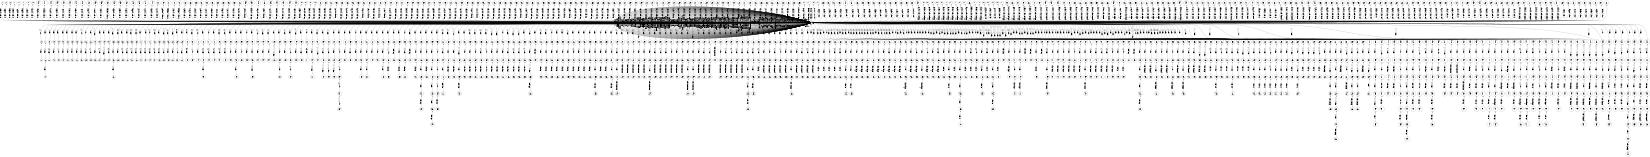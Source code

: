 digraph FST {
rankdir = LR;
size = "8.5,11";
label = "";
center = 1;
orientation = Landscape;
ranksep = "0.4";
nodesep = "0.25";
0 [label = "0", shape = circle, style = bold, fontsize = 14]
	0 -> 0 [label = "in:そして/-0.12282", fontsize = 14];
	0 -> 0 [label = "in:の/0.065169", fontsize = 14];
	0 -> 0 [label = "in:また/-0.18899", fontsize = 14];
	0 -> 0 [label = "in:で/-0.39898", fontsize = 14];
	0 -> 0 [label = "in:し/-0.10563", fontsize = 14];
	0 -> 0 [label = "in:に/-0.47864", fontsize = 14];
	0 -> 1 [label = "in:<eps>/-0.48289", fontsize = 14];
	0 -> 4 [label = "in:<eps>/-0.55957", fontsize = 14];
	0 -> 0 [label = "in:い/-0.20005", fontsize = 14];
	0 -> 0 [label = "in:を/0.10485", fontsize = 14];
	0 -> 8 [label = "in:<eps>/-0.25588", fontsize = 14];
	0 -> 0 [label = "in:中/-0.38081", fontsize = 14];
	0 -> 11 [label = "in:<eps>/-0.38334", fontsize = 14];
	0 -> 0 [label = "in:内/-0.34724", fontsize = 14];
	0 -> 14 [label = "in:<eps>/-0.3391", fontsize = 14];
	0 -> 17 [label = "in:<eps>/-0.39326", fontsize = 14];
	0 -> 20 [label = "in:<eps>/-0.36047", fontsize = 14];
	0 -> 0 [label = "in:さ/-0.21148", fontsize = 14];
	0 -> 0 [label = "in:方向/-0.11699", fontsize = 14];
	0 -> 23 [label = "in:<eps>/-0.24155", fontsize = 14];
	0 -> 1175 [label = "in:<eps>/0.069681", fontsize = 14];
	0 -> 1170 [label = "in:<eps>/0.053372", fontsize = 14];
	0 -> 1143 [label = "in:<eps>/-0.34118", fontsize = 14];
	0 -> 1136 [label = "in:<eps>/-0.29602", fontsize = 14];
	0 -> 1130 [label = "in:<eps>/-0.2205", fontsize = 14];
	0 -> 1125 [label = "in:<eps>/0.10376", fontsize = 14];
	0 -> 1119 [label = "in:<eps>/-0.15802", fontsize = 14];
	0 -> 1112 [label = "in:<eps>/-0.3769", fontsize = 14];
	0 -> 1067 [label = "in:<eps>/-0.14929", fontsize = 14];
	0 -> 1063 [label = "in:<eps>/-0.21271", fontsize = 14];
	0 -> 1056 [label = "in:<eps>/-0.25481", fontsize = 14];
	0 -> 1051 [label = "in:<eps>/-0.081566", fontsize = 14];
	0 -> 1045 [label = "in:<eps>/-0.23432", fontsize = 14];
	0 -> 1039 [label = "in:<eps>/-0.25689", fontsize = 14];
	0 -> 1031 [label = "in:<eps>/-0.28948", fontsize = 14];
	0 -> 1024 [label = "in:<eps>/-0.29456", fontsize = 14];
	0 -> 1019 [label = "in:<eps>/0.21434", fontsize = 14];
	0 -> 1014 [label = "in:<eps>/-0.27242", fontsize = 14];
	0 -> 1008 [label = "in:<eps>/-0.30135", fontsize = 14];
	0 -> 721 [label = "in:<eps>/0.31479", fontsize = 14];
	0 -> 716 [label = "in:<eps>/-0.073294", fontsize = 14];
	0 -> 711 [label = "in:<eps>/-0.066566", fontsize = 14];
	0 -> 707 [label = "in:<eps>/-0.14664", fontsize = 14];
	0 -> 704 [label = "in:<eps>/-0.093525", fontsize = 14];
	0 -> 264 [label = "in:<eps>/-0.36643", fontsize = 14];
	0 -> 257 [label = "in:<eps>/-0.44816", fontsize = 14];
	0 -> 253 [label = "in:<eps>/-0.28769", fontsize = 14];
	0 -> 247 [label = "in:<eps>/-0.18679", fontsize = 14];
	0 -> 243 [label = "in:<eps>/-0.10047", fontsize = 14];
	0 -> 240 [label = "in:<eps>/-0.21362", fontsize = 14];
	0 -> 236 [label = "in:<eps>/-0.1887", fontsize = 14];
	0 -> 232 [label = "in:<eps>/-0.19238", fontsize = 14];
	0 -> 229 [label = "in:<eps>/0.14041", fontsize = 14];
	0 -> 225 [label = "in:<eps>/-0.12136", fontsize = 14];
	0 -> 611 [label = "the:<eps>/-0.30072", fontsize = 14];
	0 -> 1266 [label = "the:<eps>/0.28084", fontsize = 14];
	0 -> 1259 [label = "the:<eps>/-0.046548", fontsize = 14];
	0 -> 1218 [label = "the:<eps>/-0.19821", fontsize = 14];
	0 -> 1211 [label = "the:<eps>/-0.2689", fontsize = 14];
	0 -> 1205 [label = "the:<eps>/-0.20911", fontsize = 14];
	0 -> 1198 [label = "the:<eps>/-0.33218", fontsize = 14];
	0 -> 1192 [label = "the:<eps>/-0.21713", fontsize = 14];
	0 -> 1186 [label = "the:<eps>/-0.35085", fontsize = 14];
	0 -> 0 [label = "the:、/-0.56087", fontsize = 14];
	0 -> 0 [label = "the:た/-0.31363", fontsize = 14];
	0 -> 1150 [label = "the:<eps>/-0.15891", fontsize = 14];
	0 -> 0 [label = "the:（/-0.22286", fontsize = 14];
	0 -> 0 [label = "the:その/-0.31193", fontsize = 14];
	0 -> 0 [label = "the:の/-0.46103", fontsize = 14];
	0 -> 0 [label = "the:は/-0.3999", fontsize = 14];
	0 -> 26 [label = "the:<eps>/-0.3569", fontsize = 14];
	0 -> 29 [label = "the:<eps>/-0.31222", fontsize = 14];
	0 -> 32 [label = "the:<eps>/-0.43285", fontsize = 14];
	0 -> 35 [label = "the:<eps>/-0.38489", fontsize = 14];
	0 -> 0 [label = "the:この/-0.36216", fontsize = 14];
	0 -> 0 [label = "the:前記/-0.39973", fontsize = 14];
	0 -> 0 [label = "the:する/-0.24789", fontsize = 14];
	0 -> 0 [label = "the:ア/-0.21137", fontsize = 14];
	0 -> 0 [label = "the:本/-0.2343", fontsize = 14];
	0 -> 0 [label = "the:各/-0.23004", fontsize = 14];
	0 -> 0 [label = "the:尚/-0.22102", fontsize = 14];
	0 -> 270 [label = "the:<eps>/-0.26033", fontsize = 14];
	0 -> 275 [label = "the:<eps>/-0.32293", fontsize = 14];
	0 -> 847 [label = "the:<eps>/-0.21056", fontsize = 14];
	0 -> 843 [label = "the:<eps>/0.21404", fontsize = 14];
	0 -> 838 [label = "the:<eps>/-0.28125", fontsize = 14];
	0 -> 834 [label = "the:<eps>/-0.22146", fontsize = 14];
	0 -> 829 [label = "the:<eps>/-0.34453", fontsize = 14];
	0 -> 825 [label = "the:<eps>/-0.22948", fontsize = 14];
	0 -> 821 [label = "the:<eps>/0.19512", fontsize = 14];
	0 -> 816 [label = "the:<eps>/0.14834", fontsize = 14];
	0 -> 812 [label = "the:<eps>/-0.37538", fontsize = 14];
	0 -> 808 [label = "the:<eps>/0.16743", fontsize = 14];
	0 -> 784 [label = "the:<eps>/-0.3174", fontsize = 14];
	0 -> 780 [label = "the:<eps>/-0.019747", fontsize = 14];
	0 -> 776 [label = "the:<eps>/-0.33671", fontsize = 14];
	0 -> 772 [label = "the:<eps>/-0.30026", fontsize = 14];
	0 -> 768 [label = "the:<eps>/-0.23205", fontsize = 14];
	0 -> 763 [label = "the:<eps>/-0.33663", fontsize = 14];
	0 -> 759 [label = "the:<eps>/-0.32067", fontsize = 14];
	0 -> 755 [label = "the:<eps>/-0.33157", fontsize = 14];
	0 -> 751 [label = "the:<eps>/-0.32818", fontsize = 14];
	0 -> 747 [label = "the:<eps>/-0.33959", fontsize = 14];
	0 -> 743 [label = "the:<eps>/-0.47373", fontsize = 14];
	0 -> 739 [label = "the:<eps>/-0.45714", fontsize = 14];
	0 -> 734 [label = "the:<eps>/-0.12394", fontsize = 14];
	0 -> 279 [label = "the:<eps>/-0.51773", fontsize = 14];
	0 -> 283 [label = "the:<eps>/-0.37901", fontsize = 14];
	0 -> 288 [label = "the:<eps>/-0.25337", fontsize = 14];
	0 -> 292 [label = "the:<eps>/-0.1908", fontsize = 14];
	0 -> 296 [label = "the:<eps>/0.14374", fontsize = 14];
	0 -> 649 [label = "the:<eps>/-0.37424", fontsize = 14];
	0 -> 645 [label = "the:<eps>/-0.31882", fontsize = 14];
	0 -> 641 [label = "the:<eps>/-0.38035", fontsize = 14];
	0 -> 636 [label = "the:<eps>/-0.37368", fontsize = 14];
	0 -> 632 [label = "the:<eps>/-0.27735", fontsize = 14];
	0 -> 628 [label = "the:<eps>/-0.23259", fontsize = 14];
	0 -> 623 [label = "the:<eps>/-0.48492", fontsize = 14];
	0 -> 619 [label = "the:<eps>/0.30094", fontsize = 14];
	0 -> 615 [label = "the:<eps>/-0.4324", fontsize = 14];
	0 -> 300 [label = "the:<eps>/-0.20198", fontsize = 14];
	0 -> 607 [label = "the:<eps>/-0.26381", fontsize = 14];
	0 -> 603 [label = "the:<eps>/-0.38342", fontsize = 14];
	0 -> 599 [label = "the:<eps>/-0.26831", fontsize = 14];
	0 -> 595 [label = "the:<eps>/-0.41338", fontsize = 14];
	0 -> 591 [label = "the:<eps>/-0.57699", fontsize = 14];
	0 -> 587 [label = "the:<eps>/0.46758", fontsize = 14];
	0 -> 553 [label = "the:<eps>/-0.3599", fontsize = 14];
	0 -> 549 [label = "the:<eps>/-0.34289", fontsize = 14];
	0 -> 545 [label = "the:<eps>/-0.32397", fontsize = 14];
	0 -> 541 [label = "the:<eps>/-0.287", fontsize = 14];
	0 -> 536 [label = "the:<eps>/-0.36221", fontsize = 14];
	0 -> 532 [label = "the:<eps>/-0.14302", fontsize = 14];
	0 -> 528 [label = "the:<eps>/-0.44083", fontsize = 14];
	0 -> 524 [label = "the:<eps>/-0.26937", fontsize = 14];
	0 -> 520 [label = "the:<eps>/-0.2939", fontsize = 14];
	0 -> 516 [label = "the:<eps>/-0.48844", fontsize = 14];
	0 -> 497 [label = "the:<eps>/-0.22083", fontsize = 14];
	0 -> 493 [label = "the:<eps>/-0.26266", fontsize = 14];
	0 -> 489 [label = "the:<eps>/-0.2995", fontsize = 14];
	0 -> 485 [label = "the:<eps>/-0.21391", fontsize = 14];
	0 -> 481 [label = "the:<eps>/-0.21901", fontsize = 14];
	0 -> 478 [label = "the:<eps>/0.63012", fontsize = 14];
	0 -> 474 [label = "the:<eps>/-0.24375", fontsize = 14];
	0 -> 470 [label = "the:<eps>/-0.31435", fontsize = 14];
	0 -> 466 [label = "the:<eps>/-0.32524", fontsize = 14];
	0 -> 461 [label = "the:<eps>/-0.3742", fontsize = 14];
	0 -> 456 [label = "the:<eps>/-0.40045", fontsize = 14];
	0 -> 452 [label = "the:<eps>/-0.36869", fontsize = 14];
	0 -> 448 [label = "the:<eps>/-0.37676", fontsize = 14];
	0 -> 444 [label = "the:<eps>/-0.25324", fontsize = 14];
	0 -> 440 [label = "the:<eps>/-0.28488", fontsize = 14];
	0 -> 436 [label = "the:<eps>/-0.25974", fontsize = 14];
	0 -> 432 [label = "the:<eps>/-0.17972", fontsize = 14];
	0 -> 427 [label = "the:<eps>/-0.33218", fontsize = 14];
	0 -> 423 [label = "the:<eps>/-0.34244", fontsize = 14];
	0 -> 419 [label = "the:<eps>/-0.4076", fontsize = 14];
	0 -> 415 [label = "the:<eps>/-0.33822", fontsize = 14];
	0 -> 411 [label = "the:<eps>/-0.49443", fontsize = 14];
	0 -> 407 [label = "the:<eps>/-0.33909", fontsize = 14];
	0 -> 402 [label = "the:<eps>/-0.31536", fontsize = 14];
	0 -> 304 [label = "the:<eps>/-0.24738", fontsize = 14];
	0 -> 332 [label = "the:<eps>/-0.24738", fontsize = 14];
	0 -> 328 [label = "the:<eps>/-0.31724", fontsize = 14];
	0 -> 324 [label = "the:<eps>/-0.45185", fontsize = 14];
	0 -> 320 [label = "the:<eps>/0.11367", fontsize = 14];
	0 -> 316 [label = "the:<eps>/-0.21765", fontsize = 14];
	0 -> 312 [label = "the:<eps>/-0.37358", fontsize = 14];
	0 -> 308 [label = "the:<eps>/-0.35657", fontsize = 14];
	0 -> 336 [label = "step:<eps>/-0.081872", fontsize = 14];
	0 -> 0 [label = "step:multiplex/-0.17844", fontsize = 14];
	0 -> 0 [label = "step:段差/-0.37868", fontsize = 14];
	0 -> 44 [label = "step:<eps>/-0.49019", fontsize = 14];
	0 -> 0 [label = "step:ステップ/-0.65774", fontsize = 14];
	0 -> 41 [label = "step:<eps>/-0.32283", fontsize = 14];
	0 -> 0 [label = "step:工程/-0.52368", fontsize = 14];
	0 -> 38 [label = "step:<eps>/-0.37082", fontsize = 14];
	0 -> 0 [label = "step:（/0.0044724", fontsize = 14];
	0 -> 0 [label = "step:９/0.2586", fontsize = 14];
	0 -> 0 [label = "step:処理/-0.028884", fontsize = 14];
	0 -> 47 [label = "step:<eps>/-0.28008", fontsize = 14];
	0 -> 0 [label = "step:過程/-0.14482", fontsize = 14];
	0 -> 0 [label = "step:ｓ/-0.37673", fontsize = 14];
	0 -> 0 [label = "step:階段/-0.19595", fontsize = 14];
	0 -> 0 [label = "step:ｓｔｅｐ/-0.36426", fontsize = 14];
	0 -> 0 [label = "step:行程/-0.1836", fontsize = 14];
	0 -> 0 [label = "s299:s299/0.00051426", fontsize = 14];
	0 -> 0 [label = ",:で/-0.41565", fontsize = 14];
	0 -> 356 [label = ",:<eps>/-0.24523", fontsize = 14];
	0 -> 0 [label = ",:と/-0.27357", fontsize = 14];
	0 -> 0 [label = ",:に/-0.42948", fontsize = 14];
	0 -> 0 [label = ",:が/0.10803", fontsize = 14];
	0 -> 0 [label = ",:，/-0.41118", fontsize = 14];
	0 -> 0 [label = ",:、/-0.60301", fontsize = 14];
	0 -> 341 [label = ",:<eps>/-0.52489", fontsize = 14];
	0 -> 344 [label = ",:<eps>/-0.26514", fontsize = 14];
	0 -> 348 [label = ",:<eps>/-0.36202", fontsize = 14];
	0 -> 1072 [label = ",:<eps>/-0.24602", fontsize = 14];
	0 -> 1077 [label = ",:<eps>/-0.2345", fontsize = 14];
	0 -> 397 [label = ",:<eps>/-0.32181", fontsize = 14];
	0 -> 393 [label = ",:<eps>/-0.41094", fontsize = 14];
	0 -> 389 [label = ",:<eps>/-0.27005", fontsize = 14];
	0 -> 384 [label = ",:<eps>/-0.39009", fontsize = 14];
	0 -> 380 [label = ",:<eps>/-0.32557", fontsize = 14];
	0 -> 376 [label = ",:<eps>/-0.2521", fontsize = 14];
	0 -> 372 [label = ",:<eps>/-0.37099", fontsize = 14];
	0 -> 368 [label = ",:<eps>/-0.25984", fontsize = 14];
	0 -> 364 [label = ",:<eps>/-0.23717", fontsize = 14];
	0 -> 360 [label = ",:<eps>/-0.24711", fontsize = 14];
	0 -> 352 [label = ",:<eps>/-0.26186", fontsize = 14];
	0 -> 1082 [label = ",:<eps>/-0.080102", fontsize = 14];
	0 -> 0 [label = "instruction:旨/0.010131", fontsize = 14];
	0 -> 0 [label = "instruction:インストラクション/-0.45806", fontsize = 14];
	0 -> 0 [label = "instruction:指示/-0.63137", fontsize = 14];
	0 -> 0 [label = "instruction:命令/-0.62428", fontsize = 14];
	0 -> 0 [label = "instruction:指令/-0.49271", fontsize = 14];
	0 -> 0 [label = "instruction:要求/0.18768", fontsize = 14];
	0 -> 66 [label = "analyzer:<eps>/-0.16429", fontsize = 14];
	0 -> 69 [label = "analyzer:<eps>/-0.37573", fontsize = 14];
	0 -> 72 [label = "analyzer:<eps>/-0.31229", fontsize = 14];
	0 -> 0 [label = "analyzer:ライザ/-0.38253", fontsize = 14];
	0 -> 0 [label = "analyzer:アナライザー/-0.50004", fontsize = 14];
	0 -> 75 [label = "analyzer:<eps>/-0.37292", fontsize = 14];
	0 -> 78 [label = "analyzer:<eps>/-0.36217", fontsize = 14];
	0 -> 81 [label = "analyzer:<eps>/-0.24025", fontsize = 14];
	0 -> 84 [label = "analyzer:<eps>/-0.61456", fontsize = 14];
	0 -> 87 [label = "analyzer:<eps>/-0.51238", fontsize = 14];
	0 -> 0 [label = "analyzer:光子/-0.3138", fontsize = 14];
	0 -> 0 [label = "analyzer:ａｎａｌｙｚｅｒ/-0.29569", fontsize = 14];
	0 -> 0 [label = "analyzer:ア/-0.037296", fontsize = 14];
	0 -> 50 [label = "analyzer:<eps>/-0.60902", fontsize = 14];
	0 -> 54 [label = "analyzer:<eps>/0.13344", fontsize = 14];
	0 -> 0 [label = "analyzer:装置/0.1031", fontsize = 14];
	0 -> 501 [label = "analyzer:<eps>/0.14486", fontsize = 14];
	0 -> 0 [label = "analyzer:回路/0.4599", fontsize = 14];
	0 -> 0 [label = "analyzer:器/0.081864", fontsize = 14];
	0 -> 0 [label = "analyzer:計/0.023122", fontsize = 14];
	0 -> 57 [label = "analyzer:<eps>/0.036365", fontsize = 14];
	0 -> 60 [label = "analyzer:<eps>/-0.28868", fontsize = 14];
	0 -> 63 [label = "analyzer:<eps>/-0.42584", fontsize = 14];
	0 -> 0 [label = "132:１３２/-0.67861", fontsize = 14];
	0 -> 99 [label = "132:<eps>/-0.036439", fontsize = 14];
	0 -> 0 [label = "132:１１２/0.2408", fontsize = 14];
	0 -> 96 [label = "132:<eps>/-0.48824", fontsize = 14];
	0 -> 93 [label = "132:<eps>/-0.11049", fontsize = 14];
	0 -> 90 [label = "132:<eps>/-0.36895", fontsize = 14];
	0 -> 105 [label = "analyzes:<eps>/-0.21002", fontsize = 14];
	0 -> 512 [label = "analyzes:<eps>/0.042708", fontsize = 14];
	0 -> 112 [label = "analyzes:<eps>/-0.18295", fontsize = 14];
	0 -> 108 [label = "analyzes:<eps>/-0.27105", fontsize = 14];
	0 -> 0 [label = "analyzes:分析/0.052854", fontsize = 14];
	0 -> 507 [label = "analyzes:<eps>/-0.043541", fontsize = 14];
	0 -> 102 [label = "analyzes:<eps>/-0.039618", fontsize = 14];
	0 -> 0 [label = "analyzes:を/0.27564", fontsize = 14];
	0 -> 115 [label = "analyzes:<eps>/-0.13713", fontsize = 14];
	0 -> 0 [label = "analyzes:解析/-0.21073", fontsize = 14];
	0 -> 1105 [label = "position:<eps>/-0.27684", fontsize = 14];
	0 -> 1099 [label = "position:<eps>/-0.20164", fontsize = 14];
	0 -> 1093 [label = "position:<eps>/-0.20571", fontsize = 14];
	0 -> 0 [label = "position:状態/-0.033584", fontsize = 14];
	0 -> 0 [label = "position:点/0.12065", fontsize = 14];
	0 -> 0 [label = "position:端/0.04308", fontsize = 14];
	0 -> 118 [label = "position:<eps>/-0.19585", fontsize = 14];
	0 -> 0 [label = "position:位置/-0.6991", fontsize = 14];
	0 -> 121 [label = "position:<eps>/-0.35109", fontsize = 14];
	0 -> 0 [label = "position:部位/-0.083247", fontsize = 14];
	0 -> 0 [label = "position:場所/-0.17587", fontsize = 14];
	0 -> 0 [label = "position:ポジション/-0.46458", fontsize = 14];
	0 -> 0 [label = "position:座標/0.052413", fontsize = 14];
	0 -> 582 [label = "position:<eps>/-0.29398", fontsize = 14];
	0 -> 577 [label = "position:<eps>/-0.41786", fontsize = 14];
	0 -> 573 [label = "position:<eps>/-0.44758", fontsize = 14];
	0 -> 569 [label = "position:<eps>/-0.28643", fontsize = 14];
	0 -> 565 [label = "position:<eps>/-0.10673", fontsize = 14];
	0 -> 561 [label = "position:<eps>/-0.2425", fontsize = 14];
	0 -> 557 [label = "position:<eps>/0.1288", fontsize = 14];
	0 -> 1088 [label = "position:<eps>/0.087241", fontsize = 14];
	0 -> 0 [label = "position:地点/-0.13579", fontsize = 14];
	0 -> 0 [label = "position:部/0.19232", fontsize = 14];
	0 -> 0 [label = "image:表示/0.12627", fontsize = 14];
	0 -> 0 [label = "image:画/-0.2591", fontsize = 14];
	0 -> 700 [label = "image:<eps>/-0.25181", fontsize = 14];
	0 -> 694 [label = "image:<eps>/-0.4017", fontsize = 14];
	0 -> 690 [label = "image:<eps>/0.0037683", fontsize = 14];
	0 -> 685 [label = "image:<eps>/-0.44074", fontsize = 14];
	0 -> 681 [label = "image:<eps>/-0.33828", fontsize = 14];
	0 -> 677 [label = "image:<eps>/-0.26144", fontsize = 14];
	0 -> 673 [label = "image:<eps>/-0.37142", fontsize = 14];
	0 -> 666 [label = "image:<eps>/-0.48151", fontsize = 14];
	0 -> 662 [label = "image:<eps>/-0.30931", fontsize = 14];
	0 -> 657 [label = "image:<eps>/-0.30384", fontsize = 14];
	0 -> 653 [label = "image:<eps>/0.036979", fontsize = 14];
	0 -> 0 [label = "image:感光/0.056688", fontsize = 14];
	0 -> 0 [label = "image:画像/-0.7178", fontsize = 14];
	0 -> 0 [label = "image:撮像/-0.33643", fontsize = 14];
	0 -> 0 [label = "image:画面/-0.10337", fontsize = 14];
	0 -> 0 [label = "image:像/-0.59841", fontsize = 14];
	0 -> 0 [label = "image:映像/-0.41926", fontsize = 14];
	0 -> 0 [label = "image:イメージ/-0.42774", fontsize = 14];
	0 -> 0 [label = "image:撮影/-0.14698", fontsize = 14];
	0 -> 1156 [label = "image:<eps>/-0.033073", fontsize = 14];
	0 -> 1163 [label = "image:<eps>/0.0067832", fontsize = 14];
	0 -> 0 [label = "image:ｄｉ/0.13111", fontsize = 14];
	0 -> 0 [label = "image:画素/0.064485", fontsize = 14];
	0 -> 0 [label = "which:た/-0.28488", fontsize = 14];
	0 -> 724 [label = "which:<eps>/-0.10519", fontsize = 14];
	0 -> 0 [label = "which:で/-0.18943", fontsize = 14];
	0 -> 137 [label = "which:<eps>/-0.19716", fontsize = 14];
	0 -> 0 [label = "which:を/-0.19919", fontsize = 14];
	0 -> 134 [label = "which:<eps>/-0.20881", fontsize = 14];
	0 -> 0 [label = "which:が/-0.03821", fontsize = 14];
	0 -> 0 [label = "which:る/-0.17321", fontsize = 14];
	0 -> 124 [label = "which:<eps>/-0.24254", fontsize = 14];
	0 -> 127 [label = "which:<eps>/-0.27523", fontsize = 14];
	0 -> 0 [label = "which:と/-0.073165", fontsize = 14];
	0 -> 0 [label = "which:り/-0.097412", fontsize = 14];
	0 -> 131 [label = "which:<eps>/-0.20354", fontsize = 14];
	0 -> 731 [label = "which:<eps>/0.073852", fontsize = 14];
	0 -> 727 [label = "which:<eps>/-0.16152", fontsize = 14];
	0 -> 0 [label = "which:に/0.14481", fontsize = 14];
	0 -> 0 [label = "button:「/0.37967", fontsize = 14];
	0 -> 0 [label = "button:キー/0.1554", fontsize = 14];
	0 -> 0 [label = "button:ロックボタン/-0.23443", fontsize = 14];
	0 -> 792 [label = "button:<eps>/-0.077333", fontsize = 14];
	0 -> 788 [label = "button:<eps>/-0.19803", fontsize = 14];
	0 -> 0 [label = "button:釦/-0.58823", fontsize = 14];
	0 -> 0 [label = "button:ボタン/-0.72944", fontsize = 14];
	0 -> 144 [label = "button:<eps>/-0.42238", fontsize = 14];
	0 -> 1181 [label = "button:<eps>/-0.1019", fontsize = 14];
	0 -> 0 [label = "button:(/0.22088", fontsize = 14];
	0 -> 141 [label = "button:<eps>/-0.44943", fontsize = 14];
	0 -> 0 [label = "of:が/-0.23188", fontsize = 14];
	0 -> 799 [label = "of:<eps>/0.027535", fontsize = 14];
	0 -> 796 [label = "of:<eps>/-0.53235", fontsize = 14];
	0 -> 0 [label = "of:の/-0.61023", fontsize = 14];
	0 -> 0 [label = "of:は/-0.039741", fontsize = 14];
	0 -> 0 [label = "of:を/-0.38236", fontsize = 14];
	0 -> 802 [label = "of:<eps>/-0.14201", fontsize = 14];
	0 -> 0 [label = "of:に/-0.19756", fontsize = 14];
	0 -> 147 [label = "of:<eps>/-0.19877", fontsize = 14];
	0 -> 0 [label = "of:も/0.068829", fontsize = 14];
	0 -> 0 [label = "pointing:キー/0.22902", fontsize = 14];
	0 -> 0 [label = "pointing:指向/-0.16779", fontsize = 14];
	0 -> 0 [label = "pointing:）/0.21302", fontsize = 14];
	0 -> 150 [label = "pointing:<eps>/-0.3523", fontsize = 14];
	0 -> 0 [label = "pointing:もちろん/0.21606", fontsize = 14];
	0 -> 0 [label = "pointing:指示/-0.04535", fontsize = 14];
	0 -> 0 [label = "pointing:突出/0.30232", fontsize = 14];
	0 -> 855 [label = "pointing:<eps>/-0.57767", fontsize = 14];
	0 -> 851 [label = "pointing:<eps>/-0.27243", fontsize = 14];
	0 -> 0 [label = "pointing:を/0.51989", fontsize = 14];
	0 -> 0 [label = "pointing:（/0.31795", fontsize = 14];
	0 -> 0 [label = "pointing:指定/0.035731", fontsize = 14];
	0 -> 0 [label = "pointing:知/0.28044", fontsize = 14];
	0 -> 0 [label = "pointing:ポインティング/-0.61637", fontsize = 14];
	0 -> 0 [label = "device:手段/-0.23788", fontsize = 14];
	0 -> 0 [label = "device:機/-0.049661", fontsize = 14];
	0 -> 0 [label = "device:素子/-0.45702", fontsize = 14];
	0 -> 0 [label = "device:器/-0.20696", fontsize = 14];
	0 -> 0 [label = "device:ユニット/-0.0507", fontsize = 14];
	0 -> 0 [label = "device:部品/-0.047302", fontsize = 14];
	0 -> 0 [label = "device:自動/0.1774", fontsize = 14];
	0 -> 0 [label = "device:デバイス/-0.51675", fontsize = 14];
	0 -> 1237 [label = "device:<eps>/-0.21266", fontsize = 14];
	0 -> 1231 [label = "device:<eps>/-0.26166", fontsize = 14];
	0 -> 1224 [label = "device:<eps>/0.029645", fontsize = 14];
	0 -> 0 [label = "device:回路/0.161", fontsize = 14];
	0 -> 0 [label = "device:装置/-0.6781", fontsize = 14];
	0 -> 859 [label = "device:<eps>/0.42646", fontsize = 14];
	0 -> 863 [label = "device:<eps>/-0.41376", fontsize = 14];
	0 -> 868 [label = "device:<eps>/-0.59932", fontsize = 14];
	0 -> 872 [label = "device:<eps>/0.16407", fontsize = 14];
	0 -> 876 [label = "device:<eps>/-0.13399", fontsize = 14];
	0 -> 881 [label = "device:<eps>/-0.23706", fontsize = 14];
	0 -> 885 [label = "device:<eps>/-0.19918", fontsize = 14];
	0 -> 889 [label = "device:<eps>/-0.42362", fontsize = 14];
	0 -> 0 [label = "device:図/0.16856", fontsize = 14];
	0 -> 0 [label = "device:部/0.10685", fontsize = 14];
	0 -> 903 [label = "300:<eps>/-0.08885", fontsize = 14];
	0 -> 908 [label = "300:<eps>/-0.32208", fontsize = 14];
	0 -> 913 [label = "300:<eps>/-0.24101", fontsize = 14];
	0 -> 918 [label = "300:<eps>/-0.3525", fontsize = 14];
	0 -> 923 [label = "300:<eps>/-0.21728", fontsize = 14];
	0 -> 928 [label = "300:<eps>/-0.57668", fontsize = 14];
	0 -> 932 [label = "300:<eps>/-0.32953", fontsize = 14];
	0 -> 937 [label = "300:<eps>/-0.15937", fontsize = 14];
	0 -> 941 [label = "300:<eps>/-0.54019", fontsize = 14];
	0 -> 945 [label = "300:<eps>/-0.44277", fontsize = 14];
	0 -> 949 [label = "300:<eps>/-0.32246", fontsize = 14];
	0 -> 0 [label = "300:４００/0.064179", fontsize = 14];
	0 -> 153 [label = "300:<eps>/-0.19864", fontsize = 14];
	0 -> 157 [label = "300:<eps>/-0.26669", fontsize = 14];
	0 -> 160 [label = "300:<eps>/-0.19164", fontsize = 14];
	0 -> 0 [label = "300:３００/-0.71566", fontsize = 14];
	0 -> 893 [label = "300:<eps>/-0.12299", fontsize = 14];
	0 -> 898 [label = "300:<eps>/-0.14432", fontsize = 14];
	0 -> 0 [label = "300:タ３００/-0.32036", fontsize = 14];
	0 -> 0 [label = "300:300/-0.39711", fontsize = 14];
	0 -> 170 [label = "300:<eps>/-0.1561", fontsize = 14];
	0 -> 164 [label = "300:<eps>/-0.45897", fontsize = 14];
	0 -> 0 [label = "300:０/-0.076842", fontsize = 14];
	0 -> 0 [label = "300:７/0.37056", fontsize = 14];
	0 -> 167 [label = "300:<eps>/-0.4694", fontsize = 14];
	0 -> 0 [label = "300:30/-0.09013", fontsize = 14];
	0 -> 953 [label = "is:<eps>/-0.23085", fontsize = 14];
	0 -> 0 [label = "is:の/0.052175", fontsize = 14];
	0 -> 1252 [label = "is:<eps>/-0.17432", fontsize = 14];
	0 -> 1243 [label = "is:<eps>/-0.23818", fontsize = 14];
	0 -> 957 [label = "is:<eps>/-0.32493", fontsize = 14];
	0 -> 963 [label = "is:<eps>/-0.29055", fontsize = 14];
	0 -> 971 [label = "is:<eps>/-0.2402", fontsize = 14];
	0 -> 992 [label = "is:<eps>/0.23535", fontsize = 14];
	0 -> 0 [label = "is:は/-0.57102", fontsize = 14];
	0 -> 0 [label = "is:に/-0.060866", fontsize = 14];
	0 -> 0 [label = "is:も/-0.11893", fontsize = 14];
	0 -> 0 [label = "is:が/-0.59235", fontsize = 14];
	0 -> 0 [label = "is:あ/-0.039107", fontsize = 14];
	0 -> 0 [label = "is:を/-0.5021", fontsize = 14];
	0 -> 975 [label = "is:<eps>/-0.19103", fontsize = 14];
	0 -> 0 [label = "is:れ/-0.27942", fontsize = 14];
	0 -> 980 [label = "is:<eps>/-0.25706", fontsize = 14];
	0 -> 986 [label = "is:<eps>/-0.1738", fontsize = 14];
	0 -> 0 [label = "clicked:クリック/-0.36844", fontsize = 14];
	0 -> 173 [label = "clicked:<eps>/0.27162", fontsize = 14];
	0 -> 177 [label = "clicked:<eps>/-0.28568", fontsize = 14];
	0 -> 180 [label = "clicked:<eps>/-0.37017", fontsize = 14];
	0 -> 0 [label = "clicked:，/0.42962", fontsize = 14];
	0 -> 184 [label = "clicked:<eps>/-0.26845", fontsize = 14];
	0 -> 188 [label = "clicked:<eps>/-0.40137", fontsize = 14];
	0 -> 192 [label = "clicked:<eps>/-0.32973", fontsize = 14];
	0 -> 0 [label = "clicked:押/0.1407", fontsize = 14];
	0 -> 1001 [label = "clicked:<eps>/-0.26991", fontsize = 14];
	0 -> 996 [label = "clicked:<eps>/-0.26152", fontsize = 14];
	0 -> 0 [label = ".:。/-0.62093", fontsize = 14];
	0 -> 204 [label = ".:<eps>/-0.5232", fontsize = 14];
	0 -> 211 [label = ".:<eps>/-0.40936", fontsize = 14];
	0 -> 0 [label = ".:る/-0.36042", fontsize = 14];
	0 -> 215 [label = ".:<eps>/-0.70148", fontsize = 14];
	0 -> 218 [label = ".:<eps>/-0.38263", fontsize = 14];
	0 -> 221 [label = ".:<eps>/-0.60702", fontsize = 14];
	0 -> 201 [label = ".:<eps>/-0.56222", fontsize = 14];
	0 -> 198 [label = ".:<eps>/-0.37591", fontsize = 14];
	0 -> 207 [label = ".:<eps>/-0.67686", fontsize = 14];
1 [label = "1", shape = circle, style = solid, fontsize = 14]
2 [label = "2", shape = circle, style = solid, fontsize = 14]
	2 -> 3 [label = "<eps>:に", fontsize = 14];
3 [label = "3", shape = circle, style = solid, fontsize = 14]
	3 -> 0 [label = "<eps>:おけ", fontsize = 14];
4 [label = "4", shape = circle, style = solid, fontsize = 14]
5 [label = "5", shape = circle, style = solid, fontsize = 14]
	5 -> 6 [label = "<eps>:に", fontsize = 14];
6 [label = "6", shape = circle, style = solid, fontsize = 14]
	6 -> 7 [label = "<eps>:お", fontsize = 14];
7 [label = "7", shape = circle, style = solid, fontsize = 14]
	7 -> 0 [label = "<eps>:い", fontsize = 14];
8 [label = "8", shape = circle, style = solid, fontsize = 14]
9 [label = "9", shape = circle, style = solid, fontsize = 14]
	9 -> 10 [label = "<eps>:場合", fontsize = 14];
10 [label = "10", shape = circle, style = solid, fontsize = 14]
	10 -> 0 [label = "<eps>:に", fontsize = 14];
11 [label = "11", shape = circle, style = solid, fontsize = 14]
12 [label = "12", shape = circle, style = solid, fontsize = 14]
	12 -> 13 [label = "<eps>:中", fontsize = 14];
13 [label = "13", shape = circle, style = solid, fontsize = 14]
	13 -> 0 [label = "<eps>:に", fontsize = 14];
14 [label = "14", shape = circle, style = solid, fontsize = 14]
15 [label = "15", shape = circle, style = solid, fontsize = 14]
	15 -> 16 [label = "<eps>:内", fontsize = 14];
16 [label = "16", shape = circle, style = solid, fontsize = 14]
	16 -> 0 [label = "<eps>:で", fontsize = 14];
17 [label = "17", shape = circle, style = solid, fontsize = 14]
18 [label = "18", shape = circle, style = solid, fontsize = 14]
	18 -> 19 [label = "<eps>:内", fontsize = 14];
19 [label = "19", shape = circle, style = solid, fontsize = 14]
	19 -> 0 [label = "<eps>:に", fontsize = 14];
20 [label = "20", shape = circle, style = solid, fontsize = 14]
21 [label = "21", shape = circle, style = solid, fontsize = 14]
	21 -> 22 [label = "<eps>:お", fontsize = 14];
22 [label = "22", shape = circle, style = solid, fontsize = 14]
	22 -> 0 [label = "<eps>:い", fontsize = 14];
23 [label = "23", shape = circle, style = solid, fontsize = 14]
24 [label = "24", shape = circle, style = solid, fontsize = 14]
	24 -> 25 [label = "<eps>:際", fontsize = 14];
25 [label = "25", shape = circle, style = solid, fontsize = 14]
	25 -> 0 [label = "<eps>:に", fontsize = 14];
26 [label = "26", shape = circle, style = solid, fontsize = 14]
27 [label = "27", shape = circle, style = solid, fontsize = 14]
	27 -> 28 [label = "<eps>:は", fontsize = 14];
28 [label = "28", shape = circle, style = solid, fontsize = 14]
	28 -> 0 [label = "<eps>:、", fontsize = 14];
29 [label = "29", shape = circle, style = solid, fontsize = 14]
30 [label = "30", shape = circle, style = solid, fontsize = 14]
	30 -> 31 [label = "<eps>:は", fontsize = 14];
31 [label = "31", shape = circle, style = solid, fontsize = 14]
	31 -> 0 [label = "<eps>:この", fontsize = 14];
32 [label = "32", shape = circle, style = solid, fontsize = 14]
33 [label = "33", shape = circle, style = solid, fontsize = 14]
	33 -> 34 [label = "<eps>:また", fontsize = 14];
34 [label = "34", shape = circle, style = solid, fontsize = 14]
	34 -> 0 [label = "<eps>:、", fontsize = 14];
35 [label = "35", shape = circle, style = solid, fontsize = 14]
36 [label = "36", shape = circle, style = solid, fontsize = 14]
	36 -> 37 [label = "<eps>:なお", fontsize = 14];
37 [label = "37", shape = circle, style = solid, fontsize = 14]
	37 -> 0 [label = "<eps>:、", fontsize = 14];
38 [label = "38", shape = circle, style = solid, fontsize = 14]
39 [label = "39", shape = circle, style = solid, fontsize = 14]
	39 -> 40 [label = "<eps>:（", fontsize = 14];
40 [label = "40", shape = circle, style = solid, fontsize = 14]
	40 -> 0 [label = "<eps>:ステップ", fontsize = 14];
41 [label = "41", shape = circle, style = solid, fontsize = 14]
42 [label = "42", shape = circle, style = solid, fontsize = 14]
	42 -> 43 [label = "<eps>:工程", fontsize = 14];
43 [label = "43", shape = circle, style = solid, fontsize = 14]
	43 -> 0 [label = "<eps>:ｓ", fontsize = 14];
44 [label = "44", shape = circle, style = solid, fontsize = 14]
45 [label = "45", shape = circle, style = solid, fontsize = 14]
	45 -> 46 [label = "<eps>:ステップ", fontsize = 14];
46 [label = "46", shape = circle, style = solid, fontsize = 14]
	46 -> 0 [label = "<eps>:ｓ", fontsize = 14];
47 [label = "47", shape = circle, style = solid, fontsize = 14]
48 [label = "48", shape = circle, style = solid, fontsize = 14]
	48 -> 49 [label = "<eps>:処理", fontsize = 14];
49 [label = "49", shape = circle, style = solid, fontsize = 14]
	49 -> 0 [label = "<eps>:ｓ", fontsize = 14];
50 [label = "50", shape = circle, style = solid, fontsize = 14]
51 [label = "51", shape = circle, style = solid, fontsize = 14]
	51 -> 52 [label = "<eps>:ア", fontsize = 14];
52 [label = "52", shape = circle, style = solid, fontsize = 14]
	52 -> 53 [label = "<eps>:ナ", fontsize = 14];
53 [label = "53", shape = circle, style = solid, fontsize = 14]
	53 -> 0 [label = "<eps>:ライザ", fontsize = 14];
54 [label = "54", shape = circle, style = solid, fontsize = 14]
55 [label = "55", shape = circle, style = solid, fontsize = 14]
	55 -> 56 [label = "<eps>:本", fontsize = 14];
56 [label = "56", shape = circle, style = solid, fontsize = 14]
	56 -> 0 [label = "<eps>:装置", fontsize = 14];
57 [label = "57", shape = circle, style = solid, fontsize = 14]
58 [label = "58", shape = circle, style = solid, fontsize = 14]
	58 -> 59 [label = "<eps>:分解", fontsize = 14];
59 [label = "59", shape = circle, style = solid, fontsize = 14]
	59 -> 0 [label = "<eps>:器", fontsize = 14];
60 [label = "60", shape = circle, style = solid, fontsize = 14]
61 [label = "61", shape = circle, style = solid, fontsize = 14]
	61 -> 62 [label = "<eps>:分析", fontsize = 14];
62 [label = "62", shape = circle, style = solid, fontsize = 14]
	62 -> 0 [label = "<eps>:部", fontsize = 14];
63 [label = "63", shape = circle, style = solid, fontsize = 14]
64 [label = "64", shape = circle, style = solid, fontsize = 14]
	64 -> 65 [label = "<eps>:分析", fontsize = 14];
65 [label = "65", shape = circle, style = solid, fontsize = 14]
	65 -> 0 [label = "<eps>:装置", fontsize = 14];
66 [label = "66", shape = circle, style = solid, fontsize = 14]
67 [label = "67", shape = circle, style = solid, fontsize = 14]
	67 -> 68 [label = "<eps>:分析", fontsize = 14];
68 [label = "68", shape = circle, style = solid, fontsize = 14]
	68 -> 0 [label = "<eps>:回路", fontsize = 14];
69 [label = "69", shape = circle, style = solid, fontsize = 14]
70 [label = "70", shape = circle, style = solid, fontsize = 14]
	70 -> 71 [label = "<eps>:分析", fontsize = 14];
71 [label = "71", shape = circle, style = solid, fontsize = 14]
	71 -> 0 [label = "<eps>:器", fontsize = 14];
72 [label = "72", shape = circle, style = solid, fontsize = 14]
73 [label = "73", shape = circle, style = solid, fontsize = 14]
	73 -> 74 [label = "<eps>:分析", fontsize = 14];
74 [label = "74", shape = circle, style = solid, fontsize = 14]
	74 -> 0 [label = "<eps>:計", fontsize = 14];
75 [label = "75", shape = circle, style = solid, fontsize = 14]
76 [label = "76", shape = circle, style = solid, fontsize = 14]
	76 -> 77 [label = "<eps>:解析", fontsize = 14];
77 [label = "77", shape = circle, style = solid, fontsize = 14]
	77 -> 0 [label = "<eps>:部", fontsize = 14];
78 [label = "78", shape = circle, style = solid, fontsize = 14]
79 [label = "79", shape = circle, style = solid, fontsize = 14]
	79 -> 80 [label = "<eps>:解析", fontsize = 14];
80 [label = "80", shape = circle, style = solid, fontsize = 14]
	80 -> 0 [label = "<eps>:装置", fontsize = 14];
81 [label = "81", shape = circle, style = solid, fontsize = 14]
82 [label = "82", shape = circle, style = solid, fontsize = 14]
	82 -> 83 [label = "<eps>:解析", fontsize = 14];
83 [label = "83", shape = circle, style = solid, fontsize = 14]
	83 -> 0 [label = "<eps>:器", fontsize = 14];
84 [label = "84", shape = circle, style = solid, fontsize = 14]
85 [label = "85", shape = circle, style = solid, fontsize = 14]
	85 -> 86 [label = "<eps>:アナ", fontsize = 14];
86 [label = "86", shape = circle, style = solid, fontsize = 14]
	86 -> 0 [label = "<eps>:ライザ", fontsize = 14];
87 [label = "87", shape = circle, style = solid, fontsize = 14]
88 [label = "88", shape = circle, style = solid, fontsize = 14]
	88 -> 89 [label = "<eps>:検", fontsize = 14];
89 [label = "89", shape = circle, style = solid, fontsize = 14]
	89 -> 0 [label = "<eps>:光子", fontsize = 14];
90 [label = "90", shape = circle, style = solid, fontsize = 14]
91 [label = "91", shape = circle, style = solid, fontsize = 14]
	91 -> 92 [label = "<eps>:部", fontsize = 14];
92 [label = "92", shape = circle, style = solid, fontsize = 14]
	92 -> 0 [label = "<eps>:１３２", fontsize = 14];
93 [label = "93", shape = circle, style = solid, fontsize = 14]
94 [label = "94", shape = circle, style = solid, fontsize = 14]
	94 -> 95 [label = "<eps>:１３", fontsize = 14];
95 [label = "95", shape = circle, style = solid, fontsize = 14]
	95 -> 0 [label = "<eps>:2", fontsize = 14];
96 [label = "96", shape = circle, style = solid, fontsize = 14]
97 [label = "97", shape = circle, style = solid, fontsize = 14]
	97 -> 98 [label = "<eps>:１３", fontsize = 14];
98 [label = "98", shape = circle, style = solid, fontsize = 14]
	98 -> 0 [label = "<eps>:２", fontsize = 14];
99 [label = "99", shape = circle, style = solid, fontsize = 14]
100 [label = "100", shape = circle, style = solid, fontsize = 14]
	100 -> 101 [label = "<eps>:13", fontsize = 14];
101 [label = "101", shape = circle, style = solid, fontsize = 14]
	101 -> 0 [label = "<eps>:2", fontsize = 14];
102 [label = "102", shape = circle, style = solid, fontsize = 14]
103 [label = "103", shape = circle, style = solid, fontsize = 14]
	103 -> 104 [label = "<eps>:を", fontsize = 14];
104 [label = "104", shape = circle, style = solid, fontsize = 14]
	104 -> 0 [label = "<eps>:分析", fontsize = 14];
105 [label = "105", shape = circle, style = solid, fontsize = 14]
106 [label = "106", shape = circle, style = solid, fontsize = 14]
	106 -> 107 [label = "<eps>:を", fontsize = 14];
107 [label = "107", shape = circle, style = solid, fontsize = 14]
	107 -> 0 [label = "<eps>:解析", fontsize = 14];
108 [label = "108", shape = circle, style = solid, fontsize = 14]
109 [label = "109", shape = circle, style = solid, fontsize = 14]
	109 -> 110 [label = "<eps>:を", fontsize = 14];
110 [label = "110", shape = circle, style = solid, fontsize = 14]
	110 -> 111 [label = "<eps>:解析", fontsize = 14];
111 [label = "111", shape = circle, style = solid, fontsize = 14]
	111 -> 0 [label = "<eps>:し", fontsize = 14];
112 [label = "112", shape = circle, style = solid, fontsize = 14]
113 [label = "113", shape = circle, style = solid, fontsize = 14]
	113 -> 114 [label = "<eps>:解析", fontsize = 14];
114 [label = "114", shape = circle, style = solid, fontsize = 14]
	114 -> 0 [label = "<eps>:し", fontsize = 14];
115 [label = "115", shape = circle, style = solid, fontsize = 14]
116 [label = "116", shape = circle, style = solid, fontsize = 14]
	116 -> 117 [label = "<eps>:解析", fontsize = 14];
117 [label = "117", shape = circle, style = solid, fontsize = 14]
	117 -> 0 [label = "<eps>:を", fontsize = 14];
118 [label = "118", shape = circle, style = solid, fontsize = 14]
119 [label = "119", shape = circle, style = solid, fontsize = 14]
	119 -> 120 [label = "<eps>:配置", fontsize = 14];
120 [label = "120", shape = circle, style = solid, fontsize = 14]
	120 -> 0 [label = "<eps>:場所", fontsize = 14];
121 [label = "121", shape = circle, style = solid, fontsize = 14]
122 [label = "122", shape = circle, style = solid, fontsize = 14]
	122 -> 123 [label = "<eps>:位置", fontsize = 14];
123 [label = "123", shape = circle, style = solid, fontsize = 14]
	123 -> 0 [label = "<eps>:決め", fontsize = 14];
124 [label = "124", shape = circle, style = solid, fontsize = 14]
125 [label = "125", shape = circle, style = solid, fontsize = 14]
	125 -> 126 [label = "<eps>:で", fontsize = 14];
126 [label = "126", shape = circle, style = solid, fontsize = 14]
	126 -> 0 [label = "<eps>:あ", fontsize = 14];
127 [label = "127", shape = circle, style = solid, fontsize = 14]
128 [label = "128", shape = circle, style = solid, fontsize = 14]
	128 -> 129 [label = "<eps>:で", fontsize = 14];
129 [label = "129", shape = circle, style = solid, fontsize = 14]
	129 -> 130 [label = "<eps>:あ", fontsize = 14];
130 [label = "130", shape = circle, style = solid, fontsize = 14]
	130 -> 0 [label = "<eps>:り", fontsize = 14];
131 [label = "131", shape = circle, style = solid, fontsize = 14]
132 [label = "132", shape = circle, style = solid, fontsize = 14]
	132 -> 133 [label = "<eps>:し", fontsize = 14];
133 [label = "133", shape = circle, style = solid, fontsize = 14]
	133 -> 0 [label = "<eps>:た", fontsize = 14];
134 [label = "134", shape = circle, style = solid, fontsize = 14]
135 [label = "135", shape = circle, style = solid, fontsize = 14]
	135 -> 136 [label = "<eps>:あ", fontsize = 14];
136 [label = "136", shape = circle, style = solid, fontsize = 14]
	136 -> 0 [label = "<eps>:り", fontsize = 14];
137 [label = "137", shape = circle, style = solid, fontsize = 14]
138 [label = "138", shape = circle, style = solid, fontsize = 14]
	138 -> 139 [label = "<eps>:もの", fontsize = 14];
139 [label = "139", shape = circle, style = solid, fontsize = 14]
	139 -> 140 [label = "<eps>:で", fontsize = 14];
140 [label = "140", shape = circle, style = solid, fontsize = 14]
	140 -> 0 [label = "<eps>:あ", fontsize = 14];
141 [label = "141", shape = circle, style = solid, fontsize = 14]
142 [label = "142", shape = circle, style = solid, fontsize = 14]
	142 -> 143 [label = "<eps>:・", fontsize = 14];
143 [label = "143", shape = circle, style = solid, fontsize = 14]
	143 -> 0 [label = "<eps>:ボタン", fontsize = 14];
144 [label = "144", shape = circle, style = solid, fontsize = 14]
145 [label = "145", shape = circle, style = solid, fontsize = 14]
	145 -> 146 [label = "<eps>:」", fontsize = 14];
146 [label = "146", shape = circle, style = solid, fontsize = 14]
	146 -> 0 [label = "<eps>:ボタン", fontsize = 14];
147 [label = "147", shape = circle, style = solid, fontsize = 14]
148 [label = "148", shape = circle, style = solid, fontsize = 14]
	148 -> 149 [label = "<eps>:に", fontsize = 14];
149 [label = "149", shape = circle, style = solid, fontsize = 14]
	149 -> 0 [label = "<eps>:おけ", fontsize = 14];
150 [label = "150", shape = circle, style = solid, fontsize = 14]
151 [label = "151", shape = circle, style = solid, fontsize = 14]
	151 -> 152 [label = "<eps>:ポインティング", fontsize = 14];
152 [label = "152", shape = circle, style = solid, fontsize = 14]
	152 -> 0 [label = "<eps>:・", fontsize = 14];
153 [label = "153", shape = circle, style = solid, fontsize = 14]
154 [label = "154", shape = circle, style = solid, fontsize = 14]
	154 -> 155 [label = "<eps>:３", fontsize = 14];
155 [label = "155", shape = circle, style = solid, fontsize = 14]
	155 -> 156 [label = "<eps>:０", fontsize = 14];
156 [label = "156", shape = circle, style = solid, fontsize = 14]
	156 -> 0 [label = "<eps>:０", fontsize = 14];
157 [label = "157", shape = circle, style = solid, fontsize = 14]
158 [label = "158", shape = circle, style = solid, fontsize = 14]
	158 -> 159 [label = "<eps>:３", fontsize = 14];
159 [label = "159", shape = circle, style = solid, fontsize = 14]
	159 -> 0 [label = "<eps>:００", fontsize = 14];
160 [label = "160", shape = circle, style = solid, fontsize = 14]
161 [label = "161", shape = circle, style = solid, fontsize = 14]
	161 -> 162 [label = "<eps>:部", fontsize = 14];
162 [label = "162", shape = circle, style = solid, fontsize = 14]
	162 -> 163 [label = "<eps>:３０", fontsize = 14];
163 [label = "163", shape = circle, style = solid, fontsize = 14]
	163 -> 0 [label = "<eps>:０", fontsize = 14];
164 [label = "164", shape = circle, style = solid, fontsize = 14]
165 [label = "165", shape = circle, style = solid, fontsize = 14]
	165 -> 166 [label = "<eps>:部", fontsize = 14];
166 [label = "166", shape = circle, style = solid, fontsize = 14]
	166 -> 0 [label = "<eps>:３００", fontsize = 14];
167 [label = "167", shape = circle, style = solid, fontsize = 14]
168 [label = "168", shape = circle, style = solid, fontsize = 14]
	168 -> 169 [label = "<eps>:３０", fontsize = 14];
169 [label = "169", shape = circle, style = solid, fontsize = 14]
	169 -> 0 [label = "<eps>:０", fontsize = 14];
170 [label = "170", shape = circle, style = solid, fontsize = 14]
171 [label = "171", shape = circle, style = solid, fontsize = 14]
	171 -> 172 [label = "<eps>:30", fontsize = 14];
172 [label = "172", shape = circle, style = solid, fontsize = 14]
	172 -> 0 [label = "<eps>:0", fontsize = 14];
173 [label = "173", shape = circle, style = solid, fontsize = 14]
174 [label = "174", shape = circle, style = solid, fontsize = 14]
	174 -> 175 [label = "<eps>:表示", fontsize = 14];
175 [label = "175", shape = circle, style = solid, fontsize = 14]
	175 -> 176 [label = "<eps>:さ", fontsize = 14];
176 [label = "176", shape = circle, style = solid, fontsize = 14]
	176 -> 0 [label = "<eps>:れ", fontsize = 14];
177 [label = "177", shape = circle, style = solid, fontsize = 14]
178 [label = "178", shape = circle, style = solid, fontsize = 14]
	178 -> 179 [label = "<eps>:クリック", fontsize = 14];
179 [label = "179", shape = circle, style = solid, fontsize = 14]
	179 -> 0 [label = "<eps>:する", fontsize = 14];
180 [label = "180", shape = circle, style = solid, fontsize = 14]
181 [label = "181", shape = circle, style = solid, fontsize = 14]
	181 -> 182 [label = "<eps>:クリック", fontsize = 14];
182 [label = "182", shape = circle, style = solid, fontsize = 14]
	182 -> 183 [label = "<eps>:する", fontsize = 14];
183 [label = "183", shape = circle, style = solid, fontsize = 14]
	183 -> 0 [label = "<eps>:と", fontsize = 14];
184 [label = "184", shape = circle, style = solid, fontsize = 14]
185 [label = "185", shape = circle, style = solid, fontsize = 14]
	185 -> 186 [label = "<eps>:クリック", fontsize = 14];
186 [label = "186", shape = circle, style = solid, fontsize = 14]
	186 -> 187 [label = "<eps>:する", fontsize = 14];
187 [label = "187", shape = circle, style = solid, fontsize = 14]
	187 -> 0 [label = "<eps>:こと", fontsize = 14];
188 [label = "188", shape = circle, style = solid, fontsize = 14]
189 [label = "189", shape = circle, style = solid, fontsize = 14]
	189 -> 190 [label = "<eps>:クリック", fontsize = 14];
190 [label = "190", shape = circle, style = solid, fontsize = 14]
	190 -> 191 [label = "<eps>:さ", fontsize = 14];
191 [label = "191", shape = circle, style = solid, fontsize = 14]
	191 -> 0 [label = "<eps>:れ", fontsize = 14];
192 [label = "192", shape = circle, style = solid, fontsize = 14]
193 [label = "193", shape = circle, style = solid, fontsize = 14]
	193 -> 194 [label = "<eps>:クリック", fontsize = 14];
194 [label = "194", shape = circle, style = solid, fontsize = 14]
	194 -> 195 [label = "<eps>:操作", fontsize = 14];
195 [label = "195", shape = circle, style = solid, fontsize = 14]
	195 -> 196 [label = "<eps>:さ", fontsize = 14];
196 [label = "196", shape = circle, style = solid, fontsize = 14]
	196 -> 197 [label = "<eps>:れ", fontsize = 14];
197 [label = "197", shape = circle, style = solid, fontsize = 14]
	197 -> 0 [label = "<eps>:た", fontsize = 14];
198 [label = "198", shape = circle, style = solid, fontsize = 14]
199 [label = "199", shape = circle, style = solid, fontsize = 14]
	199 -> 200 [label = "<eps>:た", fontsize = 14];
200 [label = "200", shape = circle, style = solid, fontsize = 14]
	200 -> 0 [label = "<eps>:。", fontsize = 14];
201 [label = "201", shape = circle, style = solid, fontsize = 14]
202 [label = "202", shape = circle, style = solid, fontsize = 14]
	202 -> 203 [label = "<eps>:する", fontsize = 14];
203 [label = "203", shape = circle, style = solid, fontsize = 14]
	203 -> 0 [label = "<eps>:。", fontsize = 14];
204 [label = "204", shape = circle, style = solid, fontsize = 14]
205 [label = "205", shape = circle, style = solid, fontsize = 14]
	205 -> 206 [label = "<eps>:い", fontsize = 14];
206 [label = "206", shape = circle, style = solid, fontsize = 14]
	206 -> 0 [label = "<eps>:。", fontsize = 14];
207 [label = "207", shape = circle, style = solid, fontsize = 14]
208 [label = "208", shape = circle, style = solid, fontsize = 14]
	208 -> 209 [label = "<eps>:い", fontsize = 14];
209 [label = "209", shape = circle, style = solid, fontsize = 14]
	209 -> 210 [label = "<eps>:る", fontsize = 14];
210 [label = "210", shape = circle, style = solid, fontsize = 14]
	210 -> 0 [label = "<eps>:。", fontsize = 14];
211 [label = "211", shape = circle, style = solid, fontsize = 14]
212 [label = "212", shape = circle, style = solid, fontsize = 14]
	212 -> 213 [label = "<eps>:い", fontsize = 14];
213 [label = "213", shape = circle, style = solid, fontsize = 14]
	213 -> 214 [label = "<eps>:く", fontsize = 14];
214 [label = "214", shape = circle, style = solid, fontsize = 14]
	214 -> 0 [label = "<eps>:。", fontsize = 14];
215 [label = "215", shape = circle, style = solid, fontsize = 14]
216 [label = "216", shape = circle, style = solid, fontsize = 14]
	216 -> 217 [label = "<eps>:る", fontsize = 14];
217 [label = "217", shape = circle, style = solid, fontsize = 14]
	217 -> 0 [label = "<eps>:。", fontsize = 14];
218 [label = "218", shape = circle, style = solid, fontsize = 14]
219 [label = "219", shape = circle, style = solid, fontsize = 14]
	219 -> 220 [label = "<eps>:う", fontsize = 14];
220 [label = "220", shape = circle, style = solid, fontsize = 14]
	220 -> 0 [label = "<eps>:。", fontsize = 14];
221 [label = "221", shape = circle, style = solid, fontsize = 14]
222 [label = "222", shape = circle, style = solid, fontsize = 14]
	222 -> 223 [label = "<eps>:あ", fontsize = 14];
223 [label = "223", shape = circle, style = solid, fontsize = 14]
	223 -> 224 [label = "<eps>:る", fontsize = 14];
224 [label = "224", shape = circle, style = solid, fontsize = 14]
	224 -> 0 [label = "<eps>:。", fontsize = 14];
225 [label = "225", shape = circle, style = solid, fontsize = 14]
226 [label = "226", shape = circle, style = solid, fontsize = 14]
	226 -> 227 [label = "the:<eps>", fontsize = 14];
227 [label = "227", shape = circle, style = solid, fontsize = 14]
	227 -> 228 [label = "<eps>:そして", fontsize = 14];
228 [label = "228", shape = circle, style = solid, fontsize = 14]
	228 -> 0 [label = "<eps>:、", fontsize = 14];
229 [label = "229", shape = circle, style = solid, fontsize = 14]
230 [label = "230", shape = circle, style = solid, fontsize = 14]
	230 -> 231 [label = "the:<eps>", fontsize = 14];
231 [label = "231", shape = circle, style = solid, fontsize = 14]
	231 -> 0 [label = "<eps>:の", fontsize = 14];
232 [label = "232", shape = circle, style = solid, fontsize = 14]
233 [label = "233", shape = circle, style = solid, fontsize = 14]
	233 -> 234 [label = "the:<eps>", fontsize = 14];
234 [label = "234", shape = circle, style = solid, fontsize = 14]
	234 -> 235 [label = "<eps>:で", fontsize = 14];
235 [label = "235", shape = circle, style = solid, fontsize = 14]
	235 -> 0 [label = "<eps>:は", fontsize = 14];
236 [label = "236", shape = circle, style = solid, fontsize = 14]
237 [label = "237", shape = circle, style = solid, fontsize = 14]
	237 -> 238 [label = "the:<eps>", fontsize = 14];
238 [label = "238", shape = circle, style = solid, fontsize = 14]
	238 -> 239 [label = "<eps>:なお", fontsize = 14];
239 [label = "239", shape = circle, style = solid, fontsize = 14]
	239 -> 0 [label = "<eps>:、", fontsize = 14];
240 [label = "240", shape = circle, style = solid, fontsize = 14]
241 [label = "241", shape = circle, style = solid, fontsize = 14]
	241 -> 242 [label = "the:<eps>", fontsize = 14];
242 [label = "242", shape = circle, style = solid, fontsize = 14]
	242 -> 0 [label = "<eps>:この", fontsize = 14];
243 [label = "243", shape = circle, style = solid, fontsize = 14]
244 [label = "244", shape = circle, style = solid, fontsize = 14]
	244 -> 245 [label = "the:<eps>", fontsize = 14];
245 [label = "245", shape = circle, style = solid, fontsize = 14]
	245 -> 246 [label = "<eps>:し", fontsize = 14];
246 [label = "246", shape = circle, style = solid, fontsize = 14]
	246 -> 0 [label = "<eps>:、", fontsize = 14];
247 [label = "247", shape = circle, style = solid, fontsize = 14]
248 [label = "248", shape = circle, style = solid, fontsize = 14]
	248 -> 249 [label = "the:<eps>", fontsize = 14];
249 [label = "249", shape = circle, style = solid, fontsize = 14]
	249 -> 250 [label = "<eps>:し", fontsize = 14];
250 [label = "250", shape = circle, style = solid, fontsize = 14]
	250 -> 251 [label = "<eps>:て", fontsize = 14];
251 [label = "251", shape = circle, style = solid, fontsize = 14]
	251 -> 252 [label = "<eps>:は", fontsize = 14];
252 [label = "252", shape = circle, style = solid, fontsize = 14]
	252 -> 0 [label = "<eps>:、", fontsize = 14];
253 [label = "253", shape = circle, style = solid, fontsize = 14]
254 [label = "254", shape = circle, style = solid, fontsize = 14]
	254 -> 255 [label = "the:<eps>", fontsize = 14];
255 [label = "255", shape = circle, style = solid, fontsize = 14]
	255 -> 256 [label = "<eps>:に", fontsize = 14];
256 [label = "256", shape = circle, style = solid, fontsize = 14]
	256 -> 0 [label = "<eps>:は", fontsize = 14];
257 [label = "257", shape = circle, style = solid, fontsize = 14]
258 [label = "258", shape = circle, style = solid, fontsize = 14]
	258 -> 259 [label = "the:<eps>", fontsize = 14];
259 [label = "259", shape = circle, style = solid, fontsize = 14]
	259 -> 260 [label = "<eps>:に", fontsize = 14];
260 [label = "260", shape = circle, style = solid, fontsize = 14]
	260 -> 261 [label = "<eps>:お", fontsize = 14];
261 [label = "261", shape = circle, style = solid, fontsize = 14]
	261 -> 262 [label = "<eps>:い", fontsize = 14];
262 [label = "262", shape = circle, style = solid, fontsize = 14]
	262 -> 263 [label = "<eps>:て", fontsize = 14];
263 [label = "263", shape = circle, style = solid, fontsize = 14]
	263 -> 0 [label = "<eps>:、", fontsize = 14];
264 [label = "264", shape = circle, style = solid, fontsize = 14]
265 [label = "265", shape = circle, style = solid, fontsize = 14]
	265 -> 266 [label = "the:<eps>", fontsize = 14];
266 [label = "266", shape = circle, style = solid, fontsize = 14]
	266 -> 267 [label = "<eps>:お", fontsize = 14];
267 [label = "267", shape = circle, style = solid, fontsize = 14]
	267 -> 268 [label = "<eps>:い", fontsize = 14];
268 [label = "268", shape = circle, style = solid, fontsize = 14]
	268 -> 269 [label = "<eps>:て", fontsize = 14];
269 [label = "269", shape = circle, style = solid, fontsize = 14]
	269 -> 0 [label = "<eps>:は", fontsize = 14];
270 [label = "270", shape = circle, style = solid, fontsize = 14]
271 [label = "271", shape = circle, style = solid, fontsize = 14]
	271 -> 272 [label = "step:<eps>", fontsize = 14];
272 [label = "272", shape = circle, style = solid, fontsize = 14]
	272 -> 273 [label = "<eps>:、", fontsize = 14];
273 [label = "273", shape = circle, style = solid, fontsize = 14]
	273 -> 274 [label = "<eps>:この", fontsize = 14];
274 [label = "274", shape = circle, style = solid, fontsize = 14]
	274 -> 0 [label = "<eps>:段部", fontsize = 14];
275 [label = "275", shape = circle, style = solid, fontsize = 14]
276 [label = "276", shape = circle, style = solid, fontsize = 14]
	276 -> 277 [label = "step:<eps>", fontsize = 14];
277 [label = "277", shape = circle, style = solid, fontsize = 14]
	277 -> 278 [label = "<eps>:、", fontsize = 14];
278 [label = "278", shape = circle, style = solid, fontsize = 14]
	278 -> 0 [label = "<eps>:工程", fontsize = 14];
279 [label = "279", shape = circle, style = solid, fontsize = 14]
280 [label = "280", shape = circle, style = solid, fontsize = 14]
	280 -> 281 [label = "step:<eps>", fontsize = 14];
281 [label = "281", shape = circle, style = solid, fontsize = 14]
	281 -> 282 [label = "<eps>:、", fontsize = 14];
282 [label = "282", shape = circle, style = solid, fontsize = 14]
	282 -> 0 [label = "<eps>:ステップ", fontsize = 14];
283 [label = "283", shape = circle, style = solid, fontsize = 14]
284 [label = "284", shape = circle, style = solid, fontsize = 14]
	284 -> 285 [label = "step:<eps>", fontsize = 14];
285 [label = "285", shape = circle, style = solid, fontsize = 14]
	285 -> 286 [label = "<eps>:、", fontsize = 14];
286 [label = "286", shape = circle, style = solid, fontsize = 14]
	286 -> 287 [label = "<eps>:ステップ", fontsize = 14];
287 [label = "287", shape = circle, style = solid, fontsize = 14]
	287 -> 0 [label = "<eps>:ｓ", fontsize = 14];
288 [label = "288", shape = circle, style = solid, fontsize = 14]
289 [label = "289", shape = circle, style = solid, fontsize = 14]
	289 -> 290 [label = "step:<eps>", fontsize = 14];
290 [label = "290", shape = circle, style = solid, fontsize = 14]
	290 -> 291 [label = "<eps>:、", fontsize = 14];
291 [label = "291", shape = circle, style = solid, fontsize = 14]
	291 -> 0 [label = "<eps>:ｓ", fontsize = 14];
292 [label = "292", shape = circle, style = solid, fontsize = 14]
293 [label = "293", shape = circle, style = solid, fontsize = 14]
	293 -> 294 [label = "step:<eps>", fontsize = 14];
294 [label = "294", shape = circle, style = solid, fontsize = 14]
	294 -> 295 [label = "<eps>:、", fontsize = 14];
295 [label = "295", shape = circle, style = solid, fontsize = 14]
	295 -> 0 [label = "<eps>:階段", fontsize = 14];
296 [label = "296", shape = circle, style = solid, fontsize = 14]
297 [label = "297", shape = circle, style = solid, fontsize = 14]
	297 -> 298 [label = "step:<eps>", fontsize = 14];
298 [label = "298", shape = circle, style = solid, fontsize = 14]
	298 -> 299 [label = "<eps>:た", fontsize = 14];
299 [label = "299", shape = circle, style = solid, fontsize = 14]
	299 -> 0 [label = "<eps>:とき", fontsize = 14];
300 [label = "300", shape = circle, style = solid, fontsize = 14]
301 [label = "301", shape = circle, style = solid, fontsize = 14]
	301 -> 302 [label = "step:<eps>", fontsize = 14];
302 [label = "302", shape = circle, style = solid, fontsize = 14]
	302 -> 303 [label = "<eps>:その", fontsize = 14];
303 [label = "303", shape = circle, style = solid, fontsize = 14]
	303 -> 0 [label = "<eps>:段差", fontsize = 14];
304 [label = "304", shape = circle, style = solid, fontsize = 14]
305 [label = "305", shape = circle, style = solid, fontsize = 14]
	305 -> 306 [label = "step:<eps>", fontsize = 14];
306 [label = "306", shape = circle, style = solid, fontsize = 14]
	306 -> 307 [label = "<eps>:の", fontsize = 14];
307 [label = "307", shape = circle, style = solid, fontsize = 14]
	307 -> 0 [label = "<eps>:工程", fontsize = 14];
308 [label = "308", shape = circle, style = solid, fontsize = 14]
309 [label = "309", shape = circle, style = solid, fontsize = 14]
	309 -> 310 [label = "step:<eps>", fontsize = 14];
310 [label = "310", shape = circle, style = solid, fontsize = 14]
	310 -> 311 [label = "<eps>:の", fontsize = 14];
311 [label = "311", shape = circle, style = solid, fontsize = 14]
	311 -> 0 [label = "<eps>:ステップ", fontsize = 14];
312 [label = "312", shape = circle, style = solid, fontsize = 14]
313 [label = "313", shape = circle, style = solid, fontsize = 14]
	313 -> 314 [label = "step:<eps>", fontsize = 14];
314 [label = "314", shape = circle, style = solid, fontsize = 14]
	314 -> 315 [label = "<eps>:は", fontsize = 14];
315 [label = "315", shape = circle, style = solid, fontsize = 14]
	315 -> 0 [label = "<eps>:ステップ", fontsize = 14];
316 [label = "316", shape = circle, style = solid, fontsize = 14]
317 [label = "317", shape = circle, style = solid, fontsize = 14]
	317 -> 318 [label = "step:<eps>", fontsize = 14];
318 [label = "318", shape = circle, style = solid, fontsize = 14]
	318 -> 319 [label = "<eps>:は", fontsize = 14];
319 [label = "319", shape = circle, style = solid, fontsize = 14]
	319 -> 0 [label = "<eps>:ｓ", fontsize = 14];
320 [label = "320", shape = circle, style = solid, fontsize = 14]
321 [label = "321", shape = circle, style = solid, fontsize = 14]
	321 -> 322 [label = "step:<eps>", fontsize = 14];
322 [label = "322", shape = circle, style = solid, fontsize = 14]
	322 -> 323 [label = "<eps>:この", fontsize = 14];
323 [label = "323", shape = circle, style = solid, fontsize = 14]
	323 -> 0 [label = "<eps>:とき", fontsize = 14];
324 [label = "324", shape = circle, style = solid, fontsize = 14]
325 [label = "325", shape = circle, style = solid, fontsize = 14]
	325 -> 326 [label = "step:<eps>", fontsize = 14];
326 [label = "326", shape = circle, style = solid, fontsize = 14]
	326 -> 327 [label = "<eps>:前記", fontsize = 14];
327 [label = "327", shape = circle, style = solid, fontsize = 14]
	327 -> 0 [label = "<eps>:ステップ", fontsize = 14];
328 [label = "328", shape = circle, style = solid, fontsize = 14]
329 [label = "329", shape = circle, style = solid, fontsize = 14]
	329 -> 330 [label = "step:<eps>", fontsize = 14];
330 [label = "330", shape = circle, style = solid, fontsize = 14]
	330 -> 331 [label = "<eps>:上記", fontsize = 14];
331 [label = "331", shape = circle, style = solid, fontsize = 14]
	331 -> 0 [label = "<eps>:ステップ", fontsize = 14];
332 [label = "332", shape = circle, style = solid, fontsize = 14]
333 [label = "333", shape = circle, style = solid, fontsize = 14]
	333 -> 334 [label = "step:<eps>", fontsize = 14];
334 [label = "334", shape = circle, style = solid, fontsize = 14]
	334 -> 335 [label = "<eps>:工程", fontsize = 14];
335 [label = "335", shape = circle, style = solid, fontsize = 14]
	335 -> 0 [label = "<eps>:の", fontsize = 14];
336 [label = "336", shape = circle, style = solid, fontsize = 14]
337 [label = "337", shape = circle, style = solid, fontsize = 14]
	337 -> 338 [label = "s299:<eps>", fontsize = 14];
338 [label = "338", shape = circle, style = solid, fontsize = 14]
	338 -> 339 [label = "<eps>:ステップ", fontsize = 14];
339 [label = "339", shape = circle, style = solid, fontsize = 14]
	339 -> 340 [label = "<eps>:ｓ", fontsize = 14];
340 [label = "340", shape = circle, style = solid, fontsize = 14]
	340 -> 0 [label = "<eps>:２９９", fontsize = 14];
341 [label = "341", shape = circle, style = solid, fontsize = 14]
342 [label = "342", shape = circle, style = solid, fontsize = 14]
	342 -> 343 [label = "the:<eps>", fontsize = 14];
343 [label = "343", shape = circle, style = solid, fontsize = 14]
	343 -> 0 [label = "<eps>:、", fontsize = 14];
344 [label = "344", shape = circle, style = solid, fontsize = 14]
345 [label = "345", shape = circle, style = solid, fontsize = 14]
	345 -> 346 [label = "the:<eps>", fontsize = 14];
346 [label = "346", shape = circle, style = solid, fontsize = 14]
	346 -> 347 [label = "<eps>:、", fontsize = 14];
347 [label = "347", shape = circle, style = solid, fontsize = 14]
	347 -> 0 [label = "<eps>:その", fontsize = 14];
348 [label = "348", shape = circle, style = solid, fontsize = 14]
349 [label = "349", shape = circle, style = solid, fontsize = 14]
	349 -> 350 [label = "the:<eps>", fontsize = 14];
350 [label = "350", shape = circle, style = solid, fontsize = 14]
	350 -> 351 [label = "<eps>:、", fontsize = 14];
351 [label = "351", shape = circle, style = solid, fontsize = 14]
	351 -> 0 [label = "<eps>:この", fontsize = 14];
352 [label = "352", shape = circle, style = solid, fontsize = 14]
353 [label = "353", shape = circle, style = solid, fontsize = 14]
	353 -> 354 [label = "the:<eps>", fontsize = 14];
354 [label = "354", shape = circle, style = solid, fontsize = 14]
	354 -> 355 [label = "<eps>:、", fontsize = 14];
355 [label = "355", shape = circle, style = solid, fontsize = 14]
	355 -> 0 [label = "<eps>:半", fontsize = 14];
356 [label = "356", shape = circle, style = solid, fontsize = 14]
357 [label = "357", shape = circle, style = solid, fontsize = 14]
	357 -> 358 [label = "the:<eps>", fontsize = 14];
358 [label = "358", shape = circle, style = solid, fontsize = 14]
	358 -> 359 [label = "<eps>:、", fontsize = 14];
359 [label = "359", shape = circle, style = solid, fontsize = 14]
	359 -> 0 [label = "<eps>:圧", fontsize = 14];
360 [label = "360", shape = circle, style = solid, fontsize = 14]
361 [label = "361", shape = circle, style = solid, fontsize = 14]
	361 -> 362 [label = "the:<eps>", fontsize = 14];
362 [label = "362", shape = circle, style = solid, fontsize = 14]
	362 -> 363 [label = "<eps>:、", fontsize = 14];
363 [label = "363", shape = circle, style = solid, fontsize = 14]
	363 -> 0 [label = "<eps>:被", fontsize = 14];
364 [label = "364", shape = circle, style = solid, fontsize = 14]
365 [label = "365", shape = circle, style = solid, fontsize = 14]
	365 -> 366 [label = "the:<eps>", fontsize = 14];
366 [label = "366", shape = circle, style = solid, fontsize = 14]
	366 -> 367 [label = "<eps>:、", fontsize = 14];
367 [label = "367", shape = circle, style = solid, fontsize = 14]
	367 -> 0 [label = "<eps>:サイド", fontsize = 14];
368 [label = "368", shape = circle, style = solid, fontsize = 14]
369 [label = "369", shape = circle, style = solid, fontsize = 14]
	369 -> 370 [label = "the:<eps>", fontsize = 14];
370 [label = "370", shape = circle, style = solid, fontsize = 14]
	370 -> 371 [label = "<eps>:後", fontsize = 14];
371 [label = "371", shape = circle, style = solid, fontsize = 14]
	371 -> 0 [label = "<eps>:、", fontsize = 14];
372 [label = "372", shape = circle, style = solid, fontsize = 14]
373 [label = "373", shape = circle, style = solid, fontsize = 14]
	373 -> 374 [label = "the:<eps>", fontsize = 14];
374 [label = "374", shape = circle, style = solid, fontsize = 14]
	374 -> 375 [label = "<eps>:は", fontsize = 14];
375 [label = "375", shape = circle, style = solid, fontsize = 14]
	375 -> 0 [label = "<eps>:、", fontsize = 14];
376 [label = "376", shape = circle, style = solid, fontsize = 14]
377 [label = "377", shape = circle, style = solid, fontsize = 14]
	377 -> 378 [label = "the:<eps>", fontsize = 14];
378 [label = "378", shape = circle, style = solid, fontsize = 14]
	378 -> 379 [label = "<eps>:は", fontsize = 14];
379 [label = "379", shape = circle, style = solid, fontsize = 14]
	379 -> 0 [label = "<eps>:，", fontsize = 14];
380 [label = "380", shape = circle, style = solid, fontsize = 14]
381 [label = "381", shape = circle, style = solid, fontsize = 14]
	381 -> 382 [label = "the:<eps>", fontsize = 14];
382 [label = "382", shape = circle, style = solid, fontsize = 14]
	382 -> 383 [label = "<eps>:で", fontsize = 14];
383 [label = "383", shape = circle, style = solid, fontsize = 14]
	383 -> 0 [label = "<eps>:、", fontsize = 14];
384 [label = "384", shape = circle, style = solid, fontsize = 14]
385 [label = "385", shape = circle, style = solid, fontsize = 14]
	385 -> 386 [label = "the:<eps>", fontsize = 14];
386 [label = "386", shape = circle, style = solid, fontsize = 14]
	386 -> 387 [label = "<eps>:で", fontsize = 14];
387 [label = "387", shape = circle, style = solid, fontsize = 14]
	387 -> 388 [label = "<eps>:は", fontsize = 14];
388 [label = "388", shape = circle, style = solid, fontsize = 14]
	388 -> 0 [label = "<eps>:、", fontsize = 14];
389 [label = "389", shape = circle, style = solid, fontsize = 14]
390 [label = "390", shape = circle, style = solid, fontsize = 14]
	390 -> 391 [label = "the:<eps>", fontsize = 14];
391 [label = "391", shape = circle, style = solid, fontsize = 14]
	391 -> 392 [label = "<eps>:と", fontsize = 14];
392 [label = "392", shape = circle, style = solid, fontsize = 14]
	392 -> 0 [label = "<eps>:、", fontsize = 14];
393 [label = "393", shape = circle, style = solid, fontsize = 14]
394 [label = "394", shape = circle, style = solid, fontsize = 14]
	394 -> 395 [label = "the:<eps>", fontsize = 14];
395 [label = "395", shape = circle, style = solid, fontsize = 14]
	395 -> 396 [label = "<eps>:に", fontsize = 14];
396 [label = "396", shape = circle, style = solid, fontsize = 14]
	396 -> 0 [label = "<eps>:、", fontsize = 14];
397 [label = "397", shape = circle, style = solid, fontsize = 14]
398 [label = "398", shape = circle, style = solid, fontsize = 14]
	398 -> 399 [label = "the:<eps>", fontsize = 14];
399 [label = "399", shape = circle, style = solid, fontsize = 14]
	399 -> 400 [label = "<eps>:に", fontsize = 14];
400 [label = "400", shape = circle, style = solid, fontsize = 14]
	400 -> 401 [label = "<eps>:は", fontsize = 14];
401 [label = "401", shape = circle, style = solid, fontsize = 14]
	401 -> 0 [label = "<eps>:、", fontsize = 14];
402 [label = "402", shape = circle, style = solid, fontsize = 14]
403 [label = "403", shape = circle, style = solid, fontsize = 14]
	403 -> 404 [label = "instruction:<eps>", fontsize = 14];
404 [label = "404", shape = circle, style = solid, fontsize = 14]
	404 -> 405 [label = "<eps>:、", fontsize = 14];
405 [label = "405", shape = circle, style = solid, fontsize = 14]
	405 -> 406 [label = "<eps>:その", fontsize = 14];
406 [label = "406", shape = circle, style = solid, fontsize = 14]
	406 -> 0 [label = "<eps>:指示", fontsize = 14];
407 [label = "407", shape = circle, style = solid, fontsize = 14]
408 [label = "408", shape = circle, style = solid, fontsize = 14]
	408 -> 409 [label = "instruction:<eps>", fontsize = 14];
409 [label = "409", shape = circle, style = solid, fontsize = 14]
	409 -> 410 [label = "<eps>:、", fontsize = 14];
410 [label = "410", shape = circle, style = solid, fontsize = 14]
	410 -> 0 [label = "<eps>:指令", fontsize = 14];
411 [label = "411", shape = circle, style = solid, fontsize = 14]
412 [label = "412", shape = circle, style = solid, fontsize = 14]
	412 -> 413 [label = "instruction:<eps>", fontsize = 14];
413 [label = "413", shape = circle, style = solid, fontsize = 14]
	413 -> 414 [label = "<eps>:、", fontsize = 14];
414 [label = "414", shape = circle, style = solid, fontsize = 14]
	414 -> 0 [label = "<eps>:命令", fontsize = 14];
415 [label = "415", shape = circle, style = solid, fontsize = 14]
416 [label = "416", shape = circle, style = solid, fontsize = 14]
	416 -> 417 [label = "instruction:<eps>", fontsize = 14];
417 [label = "417", shape = circle, style = solid, fontsize = 14]
	417 -> 418 [label = "<eps>:、", fontsize = 14];
418 [label = "418", shape = circle, style = solid, fontsize = 14]
	418 -> 0 [label = "<eps>:指示", fontsize = 14];
419 [label = "419", shape = circle, style = solid, fontsize = 14]
420 [label = "420", shape = circle, style = solid, fontsize = 14]
	420 -> 421 [label = "instruction:<eps>", fontsize = 14];
421 [label = "421", shape = circle, style = solid, fontsize = 14]
	421 -> 422 [label = "<eps>:、", fontsize = 14];
422 [label = "422", shape = circle, style = solid, fontsize = 14]
	422 -> 0 [label = "<eps>:インストラクション", fontsize = 14];
423 [label = "423", shape = circle, style = solid, fontsize = 14]
424 [label = "424", shape = circle, style = solid, fontsize = 14]
	424 -> 425 [label = "instruction:<eps>", fontsize = 14];
425 [label = "425", shape = circle, style = solid, fontsize = 14]
	425 -> 426 [label = "<eps>:た", fontsize = 14];
426 [label = "426", shape = circle, style = solid, fontsize = 14]
	426 -> 0 [label = "<eps>:命令", fontsize = 14];
427 [label = "427", shape = circle, style = solid, fontsize = 14]
428 [label = "428", shape = circle, style = solid, fontsize = 14]
	428 -> 429 [label = "instruction:<eps>", fontsize = 14];
429 [label = "429", shape = circle, style = solid, fontsize = 14]
	429 -> 430 [label = "<eps>:そして", fontsize = 14];
430 [label = "430", shape = circle, style = solid, fontsize = 14]
	430 -> 431 [label = "<eps>:、", fontsize = 14];
431 [label = "431", shape = circle, style = solid, fontsize = 14]
	431 -> 0 [label = "<eps>:命令", fontsize = 14];
432 [label = "432", shape = circle, style = solid, fontsize = 14]
433 [label = "433", shape = circle, style = solid, fontsize = 14]
	433 -> 434 [label = "instruction:<eps>", fontsize = 14];
434 [label = "434", shape = circle, style = solid, fontsize = 14]
	434 -> 435 [label = "<eps>:その", fontsize = 14];
435 [label = "435", shape = circle, style = solid, fontsize = 14]
	435 -> 0 [label = "<eps>:指令", fontsize = 14];
436 [label = "436", shape = circle, style = solid, fontsize = 14]
437 [label = "437", shape = circle, style = solid, fontsize = 14]
	437 -> 438 [label = "instruction:<eps>", fontsize = 14];
438 [label = "438", shape = circle, style = solid, fontsize = 14]
	438 -> 439 [label = "<eps>:その", fontsize = 14];
439 [label = "439", shape = circle, style = solid, fontsize = 14]
	439 -> 0 [label = "<eps>:命令", fontsize = 14];
440 [label = "440", shape = circle, style = solid, fontsize = 14]
441 [label = "441", shape = circle, style = solid, fontsize = 14]
	441 -> 442 [label = "instruction:<eps>", fontsize = 14];
442 [label = "442", shape = circle, style = solid, fontsize = 14]
	442 -> 443 [label = "<eps>:その", fontsize = 14];
443 [label = "443", shape = circle, style = solid, fontsize = 14]
	443 -> 0 [label = "<eps>:指示", fontsize = 14];
444 [label = "444", shape = circle, style = solid, fontsize = 14]
445 [label = "445", shape = circle, style = solid, fontsize = 14]
	445 -> 446 [label = "instruction:<eps>", fontsize = 14];
446 [label = "446", shape = circle, style = solid, fontsize = 14]
	446 -> 447 [label = "<eps>:の", fontsize = 14];
447 [label = "447", shape = circle, style = solid, fontsize = 14]
	447 -> 0 [label = "<eps>:指令", fontsize = 14];
448 [label = "448", shape = circle, style = solid, fontsize = 14]
449 [label = "449", shape = circle, style = solid, fontsize = 14]
	449 -> 450 [label = "instruction:<eps>", fontsize = 14];
450 [label = "450", shape = circle, style = solid, fontsize = 14]
	450 -> 451 [label = "<eps>:の", fontsize = 14];
451 [label = "451", shape = circle, style = solid, fontsize = 14]
	451 -> 0 [label = "<eps>:命令", fontsize = 14];
452 [label = "452", shape = circle, style = solid, fontsize = 14]
453 [label = "453", shape = circle, style = solid, fontsize = 14]
	453 -> 454 [label = "instruction:<eps>", fontsize = 14];
454 [label = "454", shape = circle, style = solid, fontsize = 14]
	454 -> 455 [label = "<eps>:の", fontsize = 14];
455 [label = "455", shape = circle, style = solid, fontsize = 14]
	455 -> 0 [label = "<eps>:指示", fontsize = 14];
456 [label = "456", shape = circle, style = solid, fontsize = 14]
457 [label = "457", shape = circle, style = solid, fontsize = 14]
	457 -> 458 [label = "instruction:<eps>", fontsize = 14];
458 [label = "458", shape = circle, style = solid, fontsize = 14]
	458 -> 459 [label = "<eps>:は", fontsize = 14];
459 [label = "459", shape = circle, style = solid, fontsize = 14]
	459 -> 460 [label = "<eps>:、", fontsize = 14];
460 [label = "460", shape = circle, style = solid, fontsize = 14]
	460 -> 0 [label = "<eps>:命令", fontsize = 14];
461 [label = "461", shape = circle, style = solid, fontsize = 14]
462 [label = "462", shape = circle, style = solid, fontsize = 14]
	462 -> 463 [label = "instruction:<eps>", fontsize = 14];
463 [label = "463", shape = circle, style = solid, fontsize = 14]
	463 -> 464 [label = "<eps>:は", fontsize = 14];
464 [label = "464", shape = circle, style = solid, fontsize = 14]
	464 -> 465 [label = "<eps>:、", fontsize = 14];
465 [label = "465", shape = circle, style = solid, fontsize = 14]
	465 -> 0 [label = "<eps>:インストラクション", fontsize = 14];
466 [label = "466", shape = circle, style = solid, fontsize = 14]
467 [label = "467", shape = circle, style = solid, fontsize = 14]
	467 -> 468 [label = "instruction:<eps>", fontsize = 14];
468 [label = "468", shape = circle, style = solid, fontsize = 14]
	468 -> 469 [label = "<eps>:は", fontsize = 14];
469 [label = "469", shape = circle, style = solid, fontsize = 14]
	469 -> 0 [label = "<eps>:命令", fontsize = 14];
470 [label = "470", shape = circle, style = solid, fontsize = 14]
471 [label = "471", shape = circle, style = solid, fontsize = 14]
	471 -> 472 [label = "instruction:<eps>", fontsize = 14];
472 [label = "472", shape = circle, style = solid, fontsize = 14]
	472 -> 473 [label = "<eps>:この", fontsize = 14];
473 [label = "473", shape = circle, style = solid, fontsize = 14]
	473 -> 0 [label = "<eps>:命令", fontsize = 14];
474 [label = "474", shape = circle, style = solid, fontsize = 14]
475 [label = "475", shape = circle, style = solid, fontsize = 14]
	475 -> 476 [label = "instruction:<eps>", fontsize = 14];
476 [label = "476", shape = circle, style = solid, fontsize = 14]
	476 -> 477 [label = "<eps>:この", fontsize = 14];
477 [label = "477", shape = circle, style = solid, fontsize = 14]
	477 -> 0 [label = "<eps>:指示", fontsize = 14];
478 [label = "478", shape = circle, style = solid, fontsize = 14]
479 [label = "479", shape = circle, style = solid, fontsize = 14]
	479 -> 480 [label = "instruction:<eps>", fontsize = 14];
480 [label = "480", shape = circle, style = solid, fontsize = 14]
	480 -> 0 [label = "<eps>:する", fontsize = 14];
481 [label = "481", shape = circle, style = solid, fontsize = 14]
482 [label = "482", shape = circle, style = solid, fontsize = 14]
	482 -> 483 [label = "instruction:<eps>", fontsize = 14];
483 [label = "483", shape = circle, style = solid, fontsize = 14]
	483 -> 484 [label = "<eps>:，", fontsize = 14];
484 [label = "484", shape = circle, style = solid, fontsize = 14]
	484 -> 0 [label = "<eps>:命令", fontsize = 14];
485 [label = "485", shape = circle, style = solid, fontsize = 14]
486 [label = "486", shape = circle, style = solid, fontsize = 14]
	486 -> 487 [label = "instruction:<eps>", fontsize = 14];
487 [label = "487", shape = circle, style = solid, fontsize = 14]
	487 -> 488 [label = "<eps>:上記", fontsize = 14];
488 [label = "488", shape = circle, style = solid, fontsize = 14]
	488 -> 0 [label = "<eps>:指令", fontsize = 14];
489 [label = "489", shape = circle, style = solid, fontsize = 14]
490 [label = "490", shape = circle, style = solid, fontsize = 14]
	490 -> 491 [label = "instruction:<eps>", fontsize = 14];
491 [label = "491", shape = circle, style = solid, fontsize = 14]
	491 -> 492 [label = "<eps>:当該", fontsize = 14];
492 [label = "492", shape = circle, style = solid, fontsize = 14]
	492 -> 0 [label = "<eps>:命令", fontsize = 14];
493 [label = "493", shape = circle, style = solid, fontsize = 14]
494 [label = "494", shape = circle, style = solid, fontsize = 14]
	494 -> 495 [label = "instruction:<eps>", fontsize = 14];
495 [label = "495", shape = circle, style = solid, fontsize = 14]
	495 -> 496 [label = "<eps>:指示", fontsize = 14];
496 [label = "496", shape = circle, style = solid, fontsize = 14]
	496 -> 0 [label = "<eps>:の", fontsize = 14];
497 [label = "497", shape = circle, style = solid, fontsize = 14]
498 [label = "498", shape = circle, style = solid, fontsize = 14]
	498 -> 499 [label = "instruction:<eps>", fontsize = 14];
499 [label = "499", shape = circle, style = solid, fontsize = 14]
	499 -> 500 [label = "<eps>:指示", fontsize = 14];
500 [label = "500", shape = circle, style = solid, fontsize = 14]
	500 -> 0 [label = "<eps>:する", fontsize = 14];
501 [label = "501", shape = circle, style = solid, fontsize = 14]
502 [label = "502", shape = circle, style = solid, fontsize = 14]
	502 -> 503 [label = "132:<eps>", fontsize = 14];
503 [label = "503", shape = circle, style = solid, fontsize = 14]
	503 -> 504 [label = "<eps>:分析", fontsize = 14];
504 [label = "504", shape = circle, style = solid, fontsize = 14]
	504 -> 505 [label = "<eps>:器", fontsize = 14];
505 [label = "505", shape = circle, style = solid, fontsize = 14]
	505 -> 506 [label = "<eps>:１３", fontsize = 14];
506 [label = "506", shape = circle, style = solid, fontsize = 14]
	506 -> 0 [label = "<eps>:２", fontsize = 14];
507 [label = "507", shape = circle, style = solid, fontsize = 14]
508 [label = "508", shape = circle, style = solid, fontsize = 14]
	508 -> 509 [label = "the:<eps>", fontsize = 14];
509 [label = "509", shape = circle, style = solid, fontsize = 14]
	509 -> 510 [label = "<eps>:を", fontsize = 14];
510 [label = "510", shape = circle, style = solid, fontsize = 14]
	510 -> 511 [label = "<eps>:解析", fontsize = 14];
511 [label = "511", shape = circle, style = solid, fontsize = 14]
	511 -> 0 [label = "<eps>:する", fontsize = 14];
512 [label = "512", shape = circle, style = solid, fontsize = 14]
513 [label = "513", shape = circle, style = solid, fontsize = 14]
	513 -> 514 [label = "the:<eps>", fontsize = 14];
514 [label = "514", shape = circle, style = solid, fontsize = 14]
	514 -> 515 [label = "<eps>:解読", fontsize = 14];
515 [label = "515", shape = circle, style = solid, fontsize = 14]
	515 -> 0 [label = "<eps>:し", fontsize = 14];
516 [label = "516", shape = circle, style = solid, fontsize = 14]
517 [label = "517", shape = circle, style = solid, fontsize = 14]
	517 -> 518 [label = "position:<eps>", fontsize = 14];
518 [label = "518", shape = circle, style = solid, fontsize = 14]
	518 -> 519 [label = "<eps>:、", fontsize = 14];
519 [label = "519", shape = circle, style = solid, fontsize = 14]
	519 -> 0 [label = "<eps>:位置", fontsize = 14];
520 [label = "520", shape = circle, style = solid, fontsize = 14]
521 [label = "521", shape = circle, style = solid, fontsize = 14]
	521 -> 522 [label = "position:<eps>", fontsize = 14];
522 [label = "522", shape = circle, style = solid, fontsize = 14]
	522 -> 523 [label = "<eps>:た", fontsize = 14];
523 [label = "523", shape = circle, style = solid, fontsize = 14]
	523 -> 0 [label = "<eps>:位置", fontsize = 14];
524 [label = "524", shape = circle, style = solid, fontsize = 14]
525 [label = "525", shape = circle, style = solid, fontsize = 14]
	525 -> 526 [label = "position:<eps>", fontsize = 14];
526 [label = "526", shape = circle, style = solid, fontsize = 14]
	526 -> 527 [label = "<eps>:その", fontsize = 14];
527 [label = "527", shape = circle, style = solid, fontsize = 14]
	527 -> 0 [label = "<eps>:位置", fontsize = 14];
528 [label = "528", shape = circle, style = solid, fontsize = 14]
529 [label = "529", shape = circle, style = solid, fontsize = 14]
	529 -> 530 [label = "position:<eps>", fontsize = 14];
530 [label = "530", shape = circle, style = solid, fontsize = 14]
	530 -> 531 [label = "<eps>:の", fontsize = 14];
531 [label = "531", shape = circle, style = solid, fontsize = 14]
	531 -> 0 [label = "<eps>:位置", fontsize = 14];
532 [label = "532", shape = circle, style = solid, fontsize = 14]
533 [label = "533", shape = circle, style = solid, fontsize = 14]
	533 -> 534 [label = "position:<eps>", fontsize = 14];
534 [label = "534", shape = circle, style = solid, fontsize = 14]
	534 -> 535 [label = "<eps>:の", fontsize = 14];
535 [label = "535", shape = circle, style = solid, fontsize = 14]
	535 -> 0 [label = "<eps>:場所", fontsize = 14];
536 [label = "536", shape = circle, style = solid, fontsize = 14]
537 [label = "537", shape = circle, style = solid, fontsize = 14]
	537 -> 538 [label = "position:<eps>", fontsize = 14];
538 [label = "538", shape = circle, style = solid, fontsize = 14]
	538 -> 539 [label = "<eps>:は", fontsize = 14];
539 [label = "539", shape = circle, style = solid, fontsize = 14]
	539 -> 540 [label = "<eps>:、", fontsize = 14];
540 [label = "540", shape = circle, style = solid, fontsize = 14]
	540 -> 0 [label = "<eps>:位置", fontsize = 14];
541 [label = "541", shape = circle, style = solid, fontsize = 14]
542 [label = "542", shape = circle, style = solid, fontsize = 14]
	542 -> 543 [label = "position:<eps>", fontsize = 14];
543 [label = "543", shape = circle, style = solid, fontsize = 14]
	543 -> 544 [label = "<eps>:は", fontsize = 14];
544 [label = "544", shape = circle, style = solid, fontsize = 14]
	544 -> 0 [label = "<eps>:位置", fontsize = 14];
545 [label = "545", shape = circle, style = solid, fontsize = 14]
546 [label = "546", shape = circle, style = solid, fontsize = 14]
	546 -> 547 [label = "position:<eps>", fontsize = 14];
547 [label = "547", shape = circle, style = solid, fontsize = 14]
	547 -> 548 [label = "<eps>:この", fontsize = 14];
548 [label = "548", shape = circle, style = solid, fontsize = 14]
	548 -> 0 [label = "<eps>:位置", fontsize = 14];
549 [label = "549", shape = circle, style = solid, fontsize = 14]
550 [label = "550", shape = circle, style = solid, fontsize = 14]
	550 -> 551 [label = "position:<eps>", fontsize = 14];
551 [label = "551", shape = circle, style = solid, fontsize = 14]
	551 -> 552 [label = "<eps>:位置", fontsize = 14];
552 [label = "552", shape = circle, style = solid, fontsize = 14]
	552 -> 0 [label = "<eps>:の", fontsize = 14];
553 [label = "553", shape = circle, style = solid, fontsize = 14]
554 [label = "554", shape = circle, style = solid, fontsize = 14]
	554 -> 555 [label = "position:<eps>", fontsize = 14];
555 [label = "555", shape = circle, style = solid, fontsize = 14]
	555 -> 556 [label = "<eps>:位置", fontsize = 14];
556 [label = "556", shape = circle, style = solid, fontsize = 14]
	556 -> 0 [label = "<eps>:は", fontsize = 14];
557 [label = "557", shape = circle, style = solid, fontsize = 14]
558 [label = "558", shape = circle, style = solid, fontsize = 14]
	558 -> 559 [label = "in:<eps>", fontsize = 14];
559 [label = "559", shape = circle, style = solid, fontsize = 14]
	559 -> 560 [label = "<eps>:に", fontsize = 14];
560 [label = "560", shape = circle, style = solid, fontsize = 14]
	560 -> 0 [label = "<eps>:配置", fontsize = 14];
561 [label = "561", shape = circle, style = solid, fontsize = 14]
562 [label = "562", shape = circle, style = solid, fontsize = 14]
	562 -> 563 [label = "in:<eps>", fontsize = 14];
563 [label = "563", shape = circle, style = solid, fontsize = 14]
	563 -> 564 [label = "<eps>:に", fontsize = 14];
564 [label = "564", shape = circle, style = solid, fontsize = 14]
	564 -> 0 [label = "<eps>:位置", fontsize = 14];
565 [label = "565", shape = circle, style = solid, fontsize = 14]
566 [label = "566", shape = circle, style = solid, fontsize = 14]
	566 -> 567 [label = "in:<eps>", fontsize = 14];
567 [label = "567", shape = circle, style = solid, fontsize = 14]
	567 -> 568 [label = "<eps>:に", fontsize = 14];
568 [label = "568", shape = circle, style = solid, fontsize = 14]
	568 -> 0 [label = "<eps>:姿勢", fontsize = 14];
569 [label = "569", shape = circle, style = solid, fontsize = 14]
570 [label = "570", shape = circle, style = solid, fontsize = 14]
	570 -> 571 [label = "in:<eps>", fontsize = 14];
571 [label = "571", shape = circle, style = solid, fontsize = 14]
	571 -> 572 [label = "<eps>:位置", fontsize = 14];
572 [label = "572", shape = circle, style = solid, fontsize = 14]
	572 -> 0 [label = "<eps>:で", fontsize = 14];
573 [label = "573", shape = circle, style = solid, fontsize = 14]
574 [label = "574", shape = circle, style = solid, fontsize = 14]
	574 -> 575 [label = "in:<eps>", fontsize = 14];
575 [label = "575", shape = circle, style = solid, fontsize = 14]
	575 -> 576 [label = "<eps>:位置", fontsize = 14];
576 [label = "576", shape = circle, style = solid, fontsize = 14]
	576 -> 0 [label = "<eps>:に", fontsize = 14];
577 [label = "577", shape = circle, style = solid, fontsize = 14]
578 [label = "578", shape = circle, style = solid, fontsize = 14]
	578 -> 579 [label = "in:<eps>", fontsize = 14];
579 [label = "579", shape = circle, style = solid, fontsize = 14]
	579 -> 580 [label = "<eps>:位置", fontsize = 14];
580 [label = "580", shape = circle, style = solid, fontsize = 14]
	580 -> 581 [label = "<eps>:に", fontsize = 14];
581 [label = "581", shape = circle, style = solid, fontsize = 14]
	581 -> 0 [label = "<eps>:おけ", fontsize = 14];
582 [label = "582", shape = circle, style = solid, fontsize = 14]
583 [label = "583", shape = circle, style = solid, fontsize = 14]
	583 -> 584 [label = "in:<eps>", fontsize = 14];
584 [label = "584", shape = circle, style = solid, fontsize = 14]
	584 -> 585 [label = "<eps>:位置", fontsize = 14];
585 [label = "585", shape = circle, style = solid, fontsize = 14]
	585 -> 586 [label = "<eps>:に", fontsize = 14];
586 [label = "586", shape = circle, style = solid, fontsize = 14]
	586 -> 0 [label = "<eps>:位置", fontsize = 14];
587 [label = "587", shape = circle, style = solid, fontsize = 14]
588 [label = "588", shape = circle, style = solid, fontsize = 14]
	588 -> 589 [label = "image:<eps>", fontsize = 14];
589 [label = "589", shape = circle, style = solid, fontsize = 14]
	589 -> 590 [label = "<eps>:、", fontsize = 14];
590 [label = "590", shape = circle, style = solid, fontsize = 14]
	590 -> 0 [label = "<eps>:この", fontsize = 14];
591 [label = "591", shape = circle, style = solid, fontsize = 14]
592 [label = "592", shape = circle, style = solid, fontsize = 14]
	592 -> 593 [label = "image:<eps>", fontsize = 14];
593 [label = "593", shape = circle, style = solid, fontsize = 14]
	593 -> 594 [label = "<eps>:、", fontsize = 14];
594 [label = "594", shape = circle, style = solid, fontsize = 14]
	594 -> 0 [label = "<eps>:画像", fontsize = 14];
595 [label = "595", shape = circle, style = solid, fontsize = 14]
596 [label = "596", shape = circle, style = solid, fontsize = 14]
	596 -> 597 [label = "image:<eps>", fontsize = 14];
597 [label = "597", shape = circle, style = solid, fontsize = 14]
	597 -> 598 [label = "<eps>:、", fontsize = 14];
598 [label = "598", shape = circle, style = solid, fontsize = 14]
	598 -> 0 [label = "<eps>:像", fontsize = 14];
599 [label = "599", shape = circle, style = solid, fontsize = 14]
600 [label = "600", shape = circle, style = solid, fontsize = 14]
	600 -> 601 [label = "image:<eps>", fontsize = 14];
601 [label = "601", shape = circle, style = solid, fontsize = 14]
	601 -> 602 [label = "<eps>:、", fontsize = 14];
602 [label = "602", shape = circle, style = solid, fontsize = 14]
	602 -> 0 [label = "<eps>:映像", fontsize = 14];
603 [label = "603", shape = circle, style = solid, fontsize = 14]
604 [label = "604", shape = circle, style = solid, fontsize = 14]
	604 -> 605 [label = "image:<eps>", fontsize = 14];
605 [label = "605", shape = circle, style = solid, fontsize = 14]
	605 -> 606 [label = "<eps>:た", fontsize = 14];
606 [label = "606", shape = circle, style = solid, fontsize = 14]
	606 -> 0 [label = "<eps>:画像", fontsize = 14];
607 [label = "607", shape = circle, style = solid, fontsize = 14]
608 [label = "608", shape = circle, style = solid, fontsize = 14]
	608 -> 609 [label = "image:<eps>", fontsize = 14];
609 [label = "609", shape = circle, style = solid, fontsize = 14]
	609 -> 610 [label = "<eps>:た", fontsize = 14];
610 [label = "610", shape = circle, style = solid, fontsize = 14]
	610 -> 0 [label = "<eps>:像", fontsize = 14];
611 [label = "611", shape = circle, style = solid, fontsize = 14]
612 [label = "612", shape = circle, style = solid, fontsize = 14]
	612 -> 613 [label = "image:<eps>", fontsize = 14];
613 [label = "613", shape = circle, style = solid, fontsize = 14]
	613 -> 614 [label = "<eps>:その", fontsize = 14];
614 [label = "614", shape = circle, style = solid, fontsize = 14]
	614 -> 0 [label = "<eps>:画像", fontsize = 14];
615 [label = "615", shape = circle, style = solid, fontsize = 14]
616 [label = "616", shape = circle, style = solid, fontsize = 14]
	616 -> 617 [label = "image:<eps>", fontsize = 14];
617 [label = "617", shape = circle, style = solid, fontsize = 14]
	617 -> 618 [label = "<eps>:の", fontsize = 14];
618 [label = "618", shape = circle, style = solid, fontsize = 14]
	618 -> 0 [label = "<eps>:画像", fontsize = 14];
619 [label = "619", shape = circle, style = solid, fontsize = 14]
620 [label = "620", shape = circle, style = solid, fontsize = 14]
	620 -> 621 [label = "image:<eps>", fontsize = 14];
621 [label = "621", shape = circle, style = solid, fontsize = 14]
	621 -> 622 [label = "<eps>:の", fontsize = 14];
622 [label = "622", shape = circle, style = solid, fontsize = 14]
	622 -> 0 [label = "<eps>:直接", fontsize = 14];
623 [label = "623", shape = circle, style = solid, fontsize = 14]
624 [label = "624", shape = circle, style = solid, fontsize = 14]
	624 -> 625 [label = "image:<eps>", fontsize = 14];
625 [label = "625", shape = circle, style = solid, fontsize = 14]
	625 -> 626 [label = "<eps>:は", fontsize = 14];
626 [label = "626", shape = circle, style = solid, fontsize = 14]
	626 -> 627 [label = "<eps>:、", fontsize = 14];
627 [label = "627", shape = circle, style = solid, fontsize = 14]
	627 -> 0 [label = "<eps>:画像", fontsize = 14];
628 [label = "628", shape = circle, style = solid, fontsize = 14]
629 [label = "629", shape = circle, style = solid, fontsize = 14]
	629 -> 630 [label = "image:<eps>", fontsize = 14];
630 [label = "630", shape = circle, style = solid, fontsize = 14]
	630 -> 631 [label = "<eps>:は", fontsize = 14];
631 [label = "631", shape = circle, style = solid, fontsize = 14]
	631 -> 0 [label = "<eps>:映像", fontsize = 14];
632 [label = "632", shape = circle, style = solid, fontsize = 14]
633 [label = "633", shape = circle, style = solid, fontsize = 14]
	633 -> 634 [label = "image:<eps>", fontsize = 14];
634 [label = "634", shape = circle, style = solid, fontsize = 14]
	634 -> 635 [label = "<eps>:また", fontsize = 14];
635 [label = "635", shape = circle, style = solid, fontsize = 14]
	635 -> 0 [label = "<eps>:画像", fontsize = 14];
636 [label = "636", shape = circle, style = solid, fontsize = 14]
637 [label = "637", shape = circle, style = solid, fontsize = 14]
	637 -> 638 [label = "image:<eps>", fontsize = 14];
638 [label = "638", shape = circle, style = solid, fontsize = 14]
	638 -> 639 [label = "<eps>:なお", fontsize = 14];
639 [label = "639", shape = circle, style = solid, fontsize = 14]
	639 -> 640 [label = "<eps>:、", fontsize = 14];
640 [label = "640", shape = circle, style = solid, fontsize = 14]
	640 -> 0 [label = "<eps>:画像", fontsize = 14];
641 [label = "641", shape = circle, style = solid, fontsize = 14]
642 [label = "642", shape = circle, style = solid, fontsize = 14]
	642 -> 643 [label = "image:<eps>", fontsize = 14];
643 [label = "643", shape = circle, style = solid, fontsize = 14]
	643 -> 644 [label = "<eps>:この", fontsize = 14];
644 [label = "644", shape = circle, style = solid, fontsize = 14]
	644 -> 0 [label = "<eps>:画像", fontsize = 14];
645 [label = "645", shape = circle, style = solid, fontsize = 14]
646 [label = "646", shape = circle, style = solid, fontsize = 14]
	646 -> 647 [label = "image:<eps>", fontsize = 14];
647 [label = "647", shape = circle, style = solid, fontsize = 14]
	647 -> 648 [label = "<eps>:本", fontsize = 14];
648 [label = "648", shape = circle, style = solid, fontsize = 14]
	648 -> 0 [label = "<eps>:画像", fontsize = 14];
649 [label = "649", shape = circle, style = solid, fontsize = 14]
650 [label = "650", shape = circle, style = solid, fontsize = 14]
	650 -> 651 [label = "image:<eps>", fontsize = 14];
651 [label = "651", shape = circle, style = solid, fontsize = 14]
	651 -> 652 [label = "<eps>:画像", fontsize = 14];
652 [label = "652", shape = circle, style = solid, fontsize = 14]
	652 -> 0 [label = "<eps>:の", fontsize = 14];
653 [label = "653", shape = circle, style = solid, fontsize = 14]
654 [label = "654", shape = circle, style = solid, fontsize = 14]
	654 -> 655 [label = "in:<eps>", fontsize = 14];
655 [label = "655", shape = circle, style = solid, fontsize = 14]
	655 -> 656 [label = "<eps>:の", fontsize = 14];
656 [label = "656", shape = circle, style = solid, fontsize = 14]
	656 -> 0 [label = "<eps>:画像", fontsize = 14];
657 [label = "657", shape = circle, style = solid, fontsize = 14]
658 [label = "658", shape = circle, style = solid, fontsize = 14]
	658 -> 659 [label = "in:<eps>", fontsize = 14];
659 [label = "659", shape = circle, style = solid, fontsize = 14]
	659 -> 660 [label = "<eps>:で", fontsize = 14];
660 [label = "660", shape = circle, style = solid, fontsize = 14]
	660 -> 661 [label = "<eps>:の", fontsize = 14];
661 [label = "661", shape = circle, style = solid, fontsize = 14]
	661 -> 0 [label = "<eps>:画像", fontsize = 14];
662 [label = "662", shape = circle, style = solid, fontsize = 14]
663 [label = "663", shape = circle, style = solid, fontsize = 14]
	663 -> 664 [label = "in:<eps>", fontsize = 14];
664 [label = "664", shape = circle, style = solid, fontsize = 14]
	664 -> 665 [label = "<eps>:で", fontsize = 14];
665 [label = "665", shape = circle, style = solid, fontsize = 14]
	665 -> 0 [label = "<eps>:画像", fontsize = 14];
666 [label = "666", shape = circle, style = solid, fontsize = 14]
667 [label = "667", shape = circle, style = solid, fontsize = 14]
	667 -> 668 [label = "in:<eps>", fontsize = 14];
668 [label = "668", shape = circle, style = solid, fontsize = 14]
	668 -> 669 [label = "<eps>:に", fontsize = 14];
669 [label = "669", shape = circle, style = solid, fontsize = 14]
	669 -> 670 [label = "<eps>:お", fontsize = 14];
670 [label = "670", shape = circle, style = solid, fontsize = 14]
	670 -> 671 [label = "<eps>:い", fontsize = 14];
671 [label = "671", shape = circle, style = solid, fontsize = 14]
	671 -> 672 [label = "<eps>:て", fontsize = 14];
672 [label = "672", shape = circle, style = solid, fontsize = 14]
	672 -> 0 [label = "<eps>:画像", fontsize = 14];
673 [label = "673", shape = circle, style = solid, fontsize = 14]
674 [label = "674", shape = circle, style = solid, fontsize = 14]
	674 -> 675 [label = "in:<eps>", fontsize = 14];
675 [label = "675", shape = circle, style = solid, fontsize = 14]
	675 -> 676 [label = "<eps>:に", fontsize = 14];
676 [label = "676", shape = circle, style = solid, fontsize = 14]
	676 -> 0 [label = "<eps>:画像", fontsize = 14];
677 [label = "677", shape = circle, style = solid, fontsize = 14]
678 [label = "678", shape = circle, style = solid, fontsize = 14]
	678 -> 679 [label = "in:<eps>", fontsize = 14];
679 [label = "679", shape = circle, style = solid, fontsize = 14]
	679 -> 680 [label = "<eps>:画像", fontsize = 14];
680 [label = "680", shape = circle, style = solid, fontsize = 14]
	680 -> 0 [label = "<eps>:で", fontsize = 14];
681 [label = "681", shape = circle, style = solid, fontsize = 14]
682 [label = "682", shape = circle, style = solid, fontsize = 14]
	682 -> 683 [label = "in:<eps>", fontsize = 14];
683 [label = "683", shape = circle, style = solid, fontsize = 14]
	683 -> 684 [label = "<eps>:画像", fontsize = 14];
684 [label = "684", shape = circle, style = solid, fontsize = 14]
	684 -> 0 [label = "<eps>:に", fontsize = 14];
685 [label = "685", shape = circle, style = solid, fontsize = 14]
686 [label = "686", shape = circle, style = solid, fontsize = 14]
	686 -> 687 [label = "in:<eps>", fontsize = 14];
687 [label = "687", shape = circle, style = solid, fontsize = 14]
	687 -> 688 [label = "<eps>:画像", fontsize = 14];
688 [label = "688", shape = circle, style = solid, fontsize = 14]
	688 -> 689 [label = "<eps>:に", fontsize = 14];
689 [label = "689", shape = circle, style = solid, fontsize = 14]
	689 -> 0 [label = "<eps>:おけ", fontsize = 14];
690 [label = "690", shape = circle, style = solid, fontsize = 14]
691 [label = "691", shape = circle, style = solid, fontsize = 14]
	691 -> 692 [label = "in:<eps>", fontsize = 14];
692 [label = "692", shape = circle, style = solid, fontsize = 14]
	692 -> 693 [label = "<eps>:画像", fontsize = 14];
693 [label = "693", shape = circle, style = solid, fontsize = 14]
	693 -> 0 [label = "<eps>:を", fontsize = 14];
694 [label = "694", shape = circle, style = solid, fontsize = 14]
695 [label = "695", shape = circle, style = solid, fontsize = 14]
	695 -> 696 [label = "in:<eps>", fontsize = 14];
696 [label = "696", shape = circle, style = solid, fontsize = 14]
	696 -> 697 [label = "<eps>:画像", fontsize = 14];
697 [label = "697", shape = circle, style = solid, fontsize = 14]
	697 -> 698 [label = "<eps>:上", fontsize = 14];
698 [label = "698", shape = circle, style = solid, fontsize = 14]
	698 -> 699 [label = "<eps>:に", fontsize = 14];
699 [label = "699", shape = circle, style = solid, fontsize = 14]
	699 -> 0 [label = "<eps>:おけ", fontsize = 14];
700 [label = "700", shape = circle, style = solid, fontsize = 14]
701 [label = "701", shape = circle, style = solid, fontsize = 14]
	701 -> 702 [label = "in:<eps>", fontsize = 14];
702 [label = "702", shape = circle, style = solid, fontsize = 14]
	702 -> 703 [label = "<eps>:像", fontsize = 14];
703 [label = "703", shape = circle, style = solid, fontsize = 14]
	703 -> 0 [label = "<eps>:に", fontsize = 14];
704 [label = "704", shape = circle, style = solid, fontsize = 14]
705 [label = "705", shape = circle, style = solid, fontsize = 14]
	705 -> 706 [label = "which:<eps>", fontsize = 14];
706 [label = "706", shape = circle, style = solid, fontsize = 14]
	706 -> 0 [label = "<eps>:で", fontsize = 14];
707 [label = "707", shape = circle, style = solid, fontsize = 14]
708 [label = "708", shape = circle, style = solid, fontsize = 14]
	708 -> 709 [label = "which:<eps>", fontsize = 14];
709 [label = "709", shape = circle, style = solid, fontsize = 14]
	709 -> 710 [label = "<eps>:で", fontsize = 14];
710 [label = "710", shape = circle, style = solid, fontsize = 14]
	710 -> 0 [label = "<eps>:あ", fontsize = 14];
711 [label = "711", shape = circle, style = solid, fontsize = 14]
712 [label = "712", shape = circle, style = solid, fontsize = 14]
	712 -> 713 [label = "which:<eps>", fontsize = 14];
713 [label = "713", shape = circle, style = solid, fontsize = 14]
	713 -> 714 [label = "<eps>:で", fontsize = 14];
714 [label = "714", shape = circle, style = solid, fontsize = 14]
	714 -> 715 [label = "<eps>:あ", fontsize = 14];
715 [label = "715", shape = circle, style = solid, fontsize = 14]
	715 -> 0 [label = "<eps>:っ", fontsize = 14];
716 [label = "716", shape = circle, style = solid, fontsize = 14]
717 [label = "717", shape = circle, style = solid, fontsize = 14]
	717 -> 718 [label = "which:<eps>", fontsize = 14];
718 [label = "718", shape = circle, style = solid, fontsize = 14]
	718 -> 719 [label = "<eps>:で", fontsize = 14];
719 [label = "719", shape = circle, style = solid, fontsize = 14]
	719 -> 720 [label = "<eps>:あ", fontsize = 14];
720 [label = "720", shape = circle, style = solid, fontsize = 14]
	720 -> 0 [label = "<eps>:り", fontsize = 14];
721 [label = "721", shape = circle, style = solid, fontsize = 14]
722 [label = "722", shape = circle, style = solid, fontsize = 14]
	722 -> 723 [label = "which:<eps>", fontsize = 14];
723 [label = "723", shape = circle, style = solid, fontsize = 14]
	723 -> 0 [label = "<eps>:に", fontsize = 14];
724 [label = "724", shape = circle, style = solid, fontsize = 14]
725 [label = "725", shape = circle, style = solid, fontsize = 14]
	725 -> 726 [label = "the:<eps>", fontsize = 14];
726 [label = "726", shape = circle, style = solid, fontsize = 14]
	726 -> 0 [label = "<eps>:た", fontsize = 14];
727 [label = "727", shape = circle, style = solid, fontsize = 14]
728 [label = "728", shape = circle, style = solid, fontsize = 14]
	728 -> 729 [label = "the:<eps>", fontsize = 14];
729 [label = "729", shape = circle, style = solid, fontsize = 14]
	729 -> 730 [label = "<eps>:た", fontsize = 14];
730 [label = "730", shape = circle, style = solid, fontsize = 14]
	730 -> 0 [label = "<eps>:、", fontsize = 14];
731 [label = "731", shape = circle, style = solid, fontsize = 14]
732 [label = "732", shape = circle, style = solid, fontsize = 14]
	732 -> 733 [label = "the:<eps>", fontsize = 14];
733 [label = "733", shape = circle, style = solid, fontsize = 14]
	733 -> 0 [label = "<eps>:る", fontsize = 14];
734 [label = "734", shape = circle, style = solid, fontsize = 14]
735 [label = "735", shape = circle, style = solid, fontsize = 14]
	735 -> 736 [label = "button:<eps>", fontsize = 14];
736 [label = "736", shape = circle, style = solid, fontsize = 14]
	736 -> 737 [label = "<eps>:、", fontsize = 14];
737 [label = "737", shape = circle, style = solid, fontsize = 14]
	737 -> 738 [label = "<eps>:操作", fontsize = 14];
738 [label = "738", shape = circle, style = solid, fontsize = 14]
	738 -> 0 [label = "<eps>:ノブ", fontsize = 14];
739 [label = "739", shape = circle, style = solid, fontsize = 14]
740 [label = "740", shape = circle, style = solid, fontsize = 14]
	740 -> 741 [label = "button:<eps>", fontsize = 14];
741 [label = "741", shape = circle, style = solid, fontsize = 14]
	741 -> 742 [label = "<eps>:、", fontsize = 14];
742 [label = "742", shape = circle, style = solid, fontsize = 14]
	742 -> 0 [label = "<eps>:ボタン", fontsize = 14];
743 [label = "743", shape = circle, style = solid, fontsize = 14]
744 [label = "744", shape = circle, style = solid, fontsize = 14]
	744 -> 745 [label = "button:<eps>", fontsize = 14];
745 [label = "745", shape = circle, style = solid, fontsize = 14]
	745 -> 746 [label = "<eps>:、", fontsize = 14];
746 [label = "746", shape = circle, style = solid, fontsize = 14]
	746 -> 0 [label = "<eps>:釦", fontsize = 14];
747 [label = "747", shape = circle, style = solid, fontsize = 14]
748 [label = "748", shape = circle, style = solid, fontsize = 14]
	748 -> 749 [label = "button:<eps>", fontsize = 14];
749 [label = "749", shape = circle, style = solid, fontsize = 14]
	749 -> 750 [label = "<eps>:の", fontsize = 14];
750 [label = "750", shape = circle, style = solid, fontsize = 14]
	750 -> 0 [label = "<eps>:ボタン", fontsize = 14];
751 [label = "751", shape = circle, style = solid, fontsize = 14]
752 [label = "752", shape = circle, style = solid, fontsize = 14]
	752 -> 753 [label = "button:<eps>", fontsize = 14];
753 [label = "753", shape = circle, style = solid, fontsize = 14]
	753 -> 754 [label = "<eps>:の", fontsize = 14];
754 [label = "754", shape = circle, style = solid, fontsize = 14]
	754 -> 0 [label = "<eps>:釦", fontsize = 14];
755 [label = "755", shape = circle, style = solid, fontsize = 14]
756 [label = "756", shape = circle, style = solid, fontsize = 14]
	756 -> 757 [label = "button:<eps>", fontsize = 14];
757 [label = "757", shape = circle, style = solid, fontsize = 14]
	757 -> 758 [label = "<eps>:は", fontsize = 14];
758 [label = "758", shape = circle, style = solid, fontsize = 14]
	758 -> 0 [label = "<eps>:ボタン", fontsize = 14];
759 [label = "759", shape = circle, style = solid, fontsize = 14]
760 [label = "760", shape = circle, style = solid, fontsize = 14]
	760 -> 761 [label = "button:<eps>", fontsize = 14];
761 [label = "761", shape = circle, style = solid, fontsize = 14]
	761 -> 762 [label = "<eps>:この", fontsize = 14];
762 [label = "762", shape = circle, style = solid, fontsize = 14]
	762 -> 0 [label = "<eps>:ボタン", fontsize = 14];
763 [label = "763", shape = circle, style = solid, fontsize = 14]
764 [label = "764", shape = circle, style = solid, fontsize = 14]
	764 -> 765 [label = "button:<eps>", fontsize = 14];
765 [label = "765", shape = circle, style = solid, fontsize = 14]
	765 -> 766 [label = "<eps>:り", fontsize = 14];
766 [label = "766", shape = circle, style = solid, fontsize = 14]
	766 -> 767 [label = "<eps>:、", fontsize = 14];
767 [label = "767", shape = circle, style = solid, fontsize = 14]
	767 -> 0 [label = "<eps>:ボタン", fontsize = 14];
768 [label = "768", shape = circle, style = solid, fontsize = 14]
769 [label = "769", shape = circle, style = solid, fontsize = 14]
	769 -> 770 [label = "button:<eps>", fontsize = 14];
770 [label = "770", shape = circle, style = solid, fontsize = 14]
	770 -> 771 [label = "<eps>:各", fontsize = 14];
771 [label = "771", shape = circle, style = solid, fontsize = 14]
	771 -> 0 [label = "<eps>:ボタン", fontsize = 14];
772 [label = "772", shape = circle, style = solid, fontsize = 14]
773 [label = "773", shape = circle, style = solid, fontsize = 14]
	773 -> 774 [label = "button:<eps>", fontsize = 14];
774 [label = "774", shape = circle, style = solid, fontsize = 14]
	774 -> 775 [label = "<eps>:上記", fontsize = 14];
775 [label = "775", shape = circle, style = solid, fontsize = 14]
	775 -> 0 [label = "<eps>:ボタン", fontsize = 14];
776 [label = "776", shape = circle, style = solid, fontsize = 14]
777 [label = "777", shape = circle, style = solid, fontsize = 14]
	777 -> 778 [label = "button:<eps>", fontsize = 14];
778 [label = "778", shape = circle, style = solid, fontsize = 14]
	778 -> 779 [label = "<eps>:上記", fontsize = 14];
779 [label = "779", shape = circle, style = solid, fontsize = 14]
	779 -> 0 [label = "<eps>:釦", fontsize = 14];
780 [label = "780", shape = circle, style = solid, fontsize = 14]
781 [label = "781", shape = circle, style = solid, fontsize = 14]
	781 -> 782 [label = "button:<eps>", fontsize = 14];
782 [label = "782", shape = circle, style = solid, fontsize = 14]
	782 -> 783 [label = "<eps>:操作", fontsize = 14];
783 [label = "783", shape = circle, style = solid, fontsize = 14]
	783 -> 0 [label = "<eps>:ノブ", fontsize = 14];
784 [label = "784", shape = circle, style = solid, fontsize = 14]
785 [label = "785", shape = circle, style = solid, fontsize = 14]
	785 -> 786 [label = "button:<eps>", fontsize = 14];
786 [label = "786", shape = circle, style = solid, fontsize = 14]
	786 -> 787 [label = "<eps>:該", fontsize = 14];
787 [label = "787", shape = circle, style = solid, fontsize = 14]
	787 -> 0 [label = "<eps>:ボタン", fontsize = 14];
788 [label = "788", shape = circle, style = solid, fontsize = 14]
789 [label = "789", shape = circle, style = solid, fontsize = 14]
	789 -> 790 [label = "of:<eps>", fontsize = 14];
790 [label = "790", shape = circle, style = solid, fontsize = 14]
	790 -> 791 [label = "<eps>:の", fontsize = 14];
791 [label = "791", shape = circle, style = solid, fontsize = 14]
	791 -> 0 [label = "<eps>:ボタン", fontsize = 14];
792 [label = "792", shape = circle, style = solid, fontsize = 14]
793 [label = "793", shape = circle, style = solid, fontsize = 14]
	793 -> 794 [label = "of:<eps>", fontsize = 14];
794 [label = "794", shape = circle, style = solid, fontsize = 14]
	794 -> 795 [label = "<eps>:釦", fontsize = 14];
795 [label = "795", shape = circle, style = solid, fontsize = 14]
	795 -> 0 [label = "<eps>:を", fontsize = 14];
796 [label = "796", shape = circle, style = solid, fontsize = 14]
797 [label = "797", shape = circle, style = solid, fontsize = 14]
	797 -> 798 [label = "the:<eps>", fontsize = 14];
798 [label = "798", shape = circle, style = solid, fontsize = 14]
	798 -> 0 [label = "<eps>:の", fontsize = 14];
799 [label = "799", shape = circle, style = solid, fontsize = 14]
800 [label = "800", shape = circle, style = solid, fontsize = 14]
	800 -> 801 [label = "the:<eps>", fontsize = 14];
801 [label = "801", shape = circle, style = solid, fontsize = 14]
	801 -> 0 [label = "<eps>:は", fontsize = 14];
802 [label = "802", shape = circle, style = solid, fontsize = 14]
803 [label = "803", shape = circle, style = solid, fontsize = 14]
	803 -> 804 [label = "the:<eps>", fontsize = 14];
804 [label = "804", shape = circle, style = solid, fontsize = 14]
	804 -> 805 [label = "<eps>:に", fontsize = 14];
805 [label = "805", shape = circle, style = solid, fontsize = 14]
	805 -> 806 [label = "<eps>:よ", fontsize = 14];
806 [label = "806", shape = circle, style = solid, fontsize = 14]
	806 -> 807 [label = "<eps>:り", fontsize = 14];
807 [label = "807", shape = circle, style = solid, fontsize = 14]
	807 -> 0 [label = "<eps>:、", fontsize = 14];
808 [label = "808", shape = circle, style = solid, fontsize = 14]
809 [label = "809", shape = circle, style = solid, fontsize = 14]
	809 -> 810 [label = "pointing:<eps>", fontsize = 14];
810 [label = "810", shape = circle, style = solid, fontsize = 14]
	810 -> 811 [label = "<eps>:、", fontsize = 14];
811 [label = "811", shape = circle, style = solid, fontsize = 14]
	811 -> 0 [label = "<eps>:指示", fontsize = 14];
812 [label = "812", shape = circle, style = solid, fontsize = 14]
813 [label = "813", shape = circle, style = solid, fontsize = 14]
	813 -> 814 [label = "pointing:<eps>", fontsize = 14];
814 [label = "814", shape = circle, style = solid, fontsize = 14]
	814 -> 815 [label = "<eps>:、", fontsize = 14];
815 [label = "815", shape = circle, style = solid, fontsize = 14]
	815 -> 0 [label = "<eps>:ポインティング", fontsize = 14];
816 [label = "816", shape = circle, style = solid, fontsize = 14]
817 [label = "817", shape = circle, style = solid, fontsize = 14]
	817 -> 818 [label = "pointing:<eps>", fontsize = 14];
818 [label = "818", shape = circle, style = solid, fontsize = 14]
	818 -> 819 [label = "<eps>:そして", fontsize = 14];
819 [label = "819", shape = circle, style = solid, fontsize = 14]
	819 -> 820 [label = "<eps>:、", fontsize = 14];
820 [label = "820", shape = circle, style = solid, fontsize = 14]
	820 -> 0 [label = "<eps>:指示", fontsize = 14];
821 [label = "821", shape = circle, style = solid, fontsize = 14]
822 [label = "822", shape = circle, style = solid, fontsize = 14]
	822 -> 823 [label = "pointing:<eps>", fontsize = 14];
823 [label = "823", shape = circle, style = solid, fontsize = 14]
	823 -> 824 [label = "<eps>:の", fontsize = 14];
824 [label = "824", shape = circle, style = solid, fontsize = 14]
	824 -> 0 [label = "<eps>:指示", fontsize = 14];
825 [label = "825", shape = circle, style = solid, fontsize = 14]
826 [label = "826", shape = circle, style = solid, fontsize = 14]
	826 -> 827 [label = "pointing:<eps>", fontsize = 14];
827 [label = "827", shape = circle, style = solid, fontsize = 14]
	827 -> 828 [label = "<eps>:の", fontsize = 14];
828 [label = "828", shape = circle, style = solid, fontsize = 14]
	828 -> 0 [label = "<eps>:ポインティング", fontsize = 14];
829 [label = "829", shape = circle, style = solid, fontsize = 14]
830 [label = "830", shape = circle, style = solid, fontsize = 14]
	830 -> 831 [label = "pointing:<eps>", fontsize = 14];
831 [label = "831", shape = circle, style = solid, fontsize = 14]
	831 -> 832 [label = "<eps>:は", fontsize = 14];
832 [label = "832", shape = circle, style = solid, fontsize = 14]
	832 -> 833 [label = "<eps>:、", fontsize = 14];
833 [label = "833", shape = circle, style = solid, fontsize = 14]
	833 -> 0 [label = "<eps>:ポインティング", fontsize = 14];
834 [label = "834", shape = circle, style = solid, fontsize = 14]
835 [label = "835", shape = circle, style = solid, fontsize = 14]
	835 -> 836 [label = "pointing:<eps>", fontsize = 14];
836 [label = "836", shape = circle, style = solid, fontsize = 14]
	836 -> 837 [label = "<eps>:は", fontsize = 14];
837 [label = "837", shape = circle, style = solid, fontsize = 14]
	837 -> 0 [label = "<eps>:ポインティング", fontsize = 14];
838 [label = "838", shape = circle, style = solid, fontsize = 14]
839 [label = "839", shape = circle, style = solid, fontsize = 14]
	839 -> 840 [label = "pointing:<eps>", fontsize = 14];
840 [label = "840", shape = circle, style = solid, fontsize = 14]
	840 -> 841 [label = "<eps>:また", fontsize = 14];
841 [label = "841", shape = circle, style = solid, fontsize = 14]
	841 -> 842 [label = "<eps>:、", fontsize = 14];
842 [label = "842", shape = circle, style = solid, fontsize = 14]
	842 -> 0 [label = "<eps>:ポインティング", fontsize = 14];
843 [label = "843", shape = circle, style = solid, fontsize = 14]
844 [label = "844", shape = circle, style = solid, fontsize = 14]
	844 -> 845 [label = "pointing:<eps>", fontsize = 14];
845 [label = "845", shape = circle, style = solid, fontsize = 14]
	845 -> 846 [label = "<eps>:この", fontsize = 14];
846 [label = "846", shape = circle, style = solid, fontsize = 14]
	846 -> 0 [label = "<eps>:指示", fontsize = 14];
847 [label = "847", shape = circle, style = solid, fontsize = 14]
848 [label = "848", shape = circle, style = solid, fontsize = 14]
	848 -> 849 [label = "pointing:<eps>", fontsize = 14];
849 [label = "849", shape = circle, style = solid, fontsize = 14]
	849 -> 850 [label = "<eps>:この", fontsize = 14];
850 [label = "850", shape = circle, style = solid, fontsize = 14]
	850 -> 0 [label = "<eps>:ポインティング", fontsize = 14];
851 [label = "851", shape = circle, style = solid, fontsize = 14]
852 [label = "852", shape = circle, style = solid, fontsize = 14]
	852 -> 853 [label = "device:<eps>", fontsize = 14];
853 [label = "853", shape = circle, style = solid, fontsize = 14]
	853 -> 854 [label = "<eps>:ポインティング", fontsize = 14];
854 [label = "854", shape = circle, style = solid, fontsize = 14]
	854 -> 0 [label = "<eps>:装置", fontsize = 14];
855 [label = "855", shape = circle, style = solid, fontsize = 14]
856 [label = "856", shape = circle, style = solid, fontsize = 14]
	856 -> 857 [label = "device:<eps>", fontsize = 14];
857 [label = "857", shape = circle, style = solid, fontsize = 14]
	857 -> 858 [label = "<eps>:ポインティング", fontsize = 14];
858 [label = "858", shape = circle, style = solid, fontsize = 14]
	858 -> 0 [label = "<eps>:デバイス", fontsize = 14];
859 [label = "859", shape = circle, style = solid, fontsize = 14]
860 [label = "860", shape = circle, style = solid, fontsize = 14]
	860 -> 861 [label = "300:<eps>", fontsize = 14];
861 [label = "861", shape = circle, style = solid, fontsize = 14]
	861 -> 862 [label = "<eps>:装置", fontsize = 14];
862 [label = "862", shape = circle, style = solid, fontsize = 14]
	862 -> 0 [label = "<eps>:内", fontsize = 14];
863 [label = "863", shape = circle, style = solid, fontsize = 14]
864 [label = "864", shape = circle, style = solid, fontsize = 14]
	864 -> 865 [label = "300:<eps>", fontsize = 14];
865 [label = "865", shape = circle, style = solid, fontsize = 14]
	865 -> 866 [label = "<eps>:装置", fontsize = 14];
866 [label = "866", shape = circle, style = solid, fontsize = 14]
	866 -> 867 [label = "<eps>:３０", fontsize = 14];
867 [label = "867", shape = circle, style = solid, fontsize = 14]
	867 -> 0 [label = "<eps>:０", fontsize = 14];
868 [label = "868", shape = circle, style = solid, fontsize = 14]
869 [label = "869", shape = circle, style = solid, fontsize = 14]
	869 -> 870 [label = "300:<eps>", fontsize = 14];
870 [label = "870", shape = circle, style = solid, fontsize = 14]
	870 -> 871 [label = "<eps>:装置", fontsize = 14];
871 [label = "871", shape = circle, style = solid, fontsize = 14]
	871 -> 0 [label = "<eps>:３００", fontsize = 14];
872 [label = "872", shape = circle, style = solid, fontsize = 14]
873 [label = "873", shape = circle, style = solid, fontsize = 14]
	873 -> 874 [label = "300:<eps>", fontsize = 14];
874 [label = "874", shape = circle, style = solid, fontsize = 14]
	874 -> 875 [label = "<eps>:装置", fontsize = 14];
875 [label = "875", shape = circle, style = solid, fontsize = 14]
	875 -> 0 [label = "<eps>:２００", fontsize = 14];
876 [label = "876", shape = circle, style = solid, fontsize = 14]
877 [label = "877", shape = circle, style = solid, fontsize = 14]
	877 -> 878 [label = "300:<eps>", fontsize = 14];
878 [label = "878", shape = circle, style = solid, fontsize = 14]
	878 -> 879 [label = "<eps>:素子", fontsize = 14];
879 [label = "879", shape = circle, style = solid, fontsize = 14]
	879 -> 880 [label = "<eps>:３０", fontsize = 14];
880 [label = "880", shape = circle, style = solid, fontsize = 14]
	880 -> 0 [label = "<eps>:０", fontsize = 14];
881 [label = "881", shape = circle, style = solid, fontsize = 14]
882 [label = "882", shape = circle, style = solid, fontsize = 14]
	882 -> 883 [label = "300:<eps>", fontsize = 14];
883 [label = "883", shape = circle, style = solid, fontsize = 14]
	883 -> 884 [label = "<eps>:素子", fontsize = 14];
884 [label = "884", shape = circle, style = solid, fontsize = 14]
	884 -> 0 [label = "<eps>:３００", fontsize = 14];
885 [label = "885", shape = circle, style = solid, fontsize = 14]
886 [label = "886", shape = circle, style = solid, fontsize = 14]
	886 -> 887 [label = "300:<eps>", fontsize = 14];
887 [label = "887", shape = circle, style = solid, fontsize = 14]
	887 -> 888 [label = "<eps>:ユニット", fontsize = 14];
888 [label = "888", shape = circle, style = solid, fontsize = 14]
	888 -> 0 [label = "<eps>:３００", fontsize = 14];
889 [label = "889", shape = circle, style = solid, fontsize = 14]
890 [label = "890", shape = circle, style = solid, fontsize = 14]
	890 -> 891 [label = "300:<eps>", fontsize = 14];
891 [label = "891", shape = circle, style = solid, fontsize = 14]
	891 -> 892 [label = "<eps>:デバイス", fontsize = 14];
892 [label = "892", shape = circle, style = solid, fontsize = 14]
	892 -> 0 [label = "<eps>:３００", fontsize = 14];
893 [label = "893", shape = circle, style = solid, fontsize = 14]
894 [label = "894", shape = circle, style = solid, fontsize = 14]
	894 -> 895 [label = "is:<eps>", fontsize = 14];
895 [label = "895", shape = circle, style = solid, fontsize = 14]
	895 -> 896 [label = "<eps>:３", fontsize = 14];
896 [label = "896", shape = circle, style = solid, fontsize = 14]
	896 -> 897 [label = "<eps>:００", fontsize = 14];
897 [label = "897", shape = circle, style = solid, fontsize = 14]
	897 -> 0 [label = "<eps>:は", fontsize = 14];
898 [label = "898", shape = circle, style = solid, fontsize = 14]
899 [label = "899", shape = circle, style = solid, fontsize = 14]
	899 -> 900 [label = "is:<eps>", fontsize = 14];
900 [label = "900", shape = circle, style = solid, fontsize = 14]
	900 -> 901 [label = "<eps>:３", fontsize = 14];
901 [label = "901", shape = circle, style = solid, fontsize = 14]
	901 -> 902 [label = "<eps>:００", fontsize = 14];
902 [label = "902", shape = circle, style = solid, fontsize = 14]
	902 -> 0 [label = "<eps>:が", fontsize = 14];
903 [label = "903", shape = circle, style = solid, fontsize = 14]
904 [label = "904", shape = circle, style = solid, fontsize = 14]
	904 -> 905 [label = "is:<eps>", fontsize = 14];
905 [label = "905", shape = circle, style = solid, fontsize = 14]
	905 -> 906 [label = "<eps>:３", fontsize = 14];
906 [label = "906", shape = circle, style = solid, fontsize = 14]
	906 -> 907 [label = "<eps>:００", fontsize = 14];
907 [label = "907", shape = circle, style = solid, fontsize = 14]
	907 -> 0 [label = "<eps>:を", fontsize = 14];
908 [label = "908", shape = circle, style = solid, fontsize = 14]
909 [label = "909", shape = circle, style = solid, fontsize = 14]
	909 -> 910 [label = "is:<eps>", fontsize = 14];
910 [label = "910", shape = circle, style = solid, fontsize = 14]
	910 -> 911 [label = "<eps>:装置", fontsize = 14];
911 [label = "911", shape = circle, style = solid, fontsize = 14]
	911 -> 912 [label = "<eps>:３００", fontsize = 14];
912 [label = "912", shape = circle, style = solid, fontsize = 14]
	912 -> 0 [label = "<eps>:は", fontsize = 14];
913 [label = "913", shape = circle, style = solid, fontsize = 14]
914 [label = "914", shape = circle, style = solid, fontsize = 14]
	914 -> 915 [label = "is:<eps>", fontsize = 14];
915 [label = "915", shape = circle, style = solid, fontsize = 14]
	915 -> 916 [label = "<eps>:３０", fontsize = 14];
916 [label = "916", shape = circle, style = solid, fontsize = 14]
	916 -> 917 [label = "<eps>:０", fontsize = 14];
917 [label = "917", shape = circle, style = solid, fontsize = 14]
	917 -> 0 [label = "<eps>:は", fontsize = 14];
918 [label = "918", shape = circle, style = solid, fontsize = 14]
919 [label = "919", shape = circle, style = solid, fontsize = 14]
	919 -> 920 [label = "is:<eps>", fontsize = 14];
920 [label = "920", shape = circle, style = solid, fontsize = 14]
	920 -> 921 [label = "<eps>:３０", fontsize = 14];
921 [label = "921", shape = circle, style = solid, fontsize = 14]
	921 -> 922 [label = "<eps>:０", fontsize = 14];
922 [label = "922", shape = circle, style = solid, fontsize = 14]
	922 -> 0 [label = "<eps>:が", fontsize = 14];
923 [label = "923", shape = circle, style = solid, fontsize = 14]
924 [label = "924", shape = circle, style = solid, fontsize = 14]
	924 -> 925 [label = "is:<eps>", fontsize = 14];
925 [label = "925", shape = circle, style = solid, fontsize = 14]
	925 -> 926 [label = "<eps>:３０", fontsize = 14];
926 [label = "926", shape = circle, style = solid, fontsize = 14]
	926 -> 927 [label = "<eps>:０", fontsize = 14];
927 [label = "927", shape = circle, style = solid, fontsize = 14]
	927 -> 0 [label = "<eps>:を", fontsize = 14];
928 [label = "928", shape = circle, style = solid, fontsize = 14]
929 [label = "929", shape = circle, style = solid, fontsize = 14]
	929 -> 930 [label = "is:<eps>", fontsize = 14];
930 [label = "930", shape = circle, style = solid, fontsize = 14]
	930 -> 931 [label = "<eps>:３００", fontsize = 14];
931 [label = "931", shape = circle, style = solid, fontsize = 14]
	931 -> 0 [label = "<eps>:は", fontsize = 14];
932 [label = "932", shape = circle, style = solid, fontsize = 14]
933 [label = "933", shape = circle, style = solid, fontsize = 14]
	933 -> 934 [label = "is:<eps>", fontsize = 14];
934 [label = "934", shape = circle, style = solid, fontsize = 14]
	934 -> 935 [label = "<eps>:３００", fontsize = 14];
935 [label = "935", shape = circle, style = solid, fontsize = 14]
	935 -> 936 [label = "<eps>:は", fontsize = 14];
936 [label = "936", shape = circle, style = solid, fontsize = 14]
	936 -> 0 [label = "<eps>:、", fontsize = 14];
937 [label = "937", shape = circle, style = solid, fontsize = 14]
938 [label = "938", shape = circle, style = solid, fontsize = 14]
	938 -> 939 [label = "is:<eps>", fontsize = 14];
939 [label = "939", shape = circle, style = solid, fontsize = 14]
	939 -> 940 [label = "<eps>:３００", fontsize = 14];
940 [label = "940", shape = circle, style = solid, fontsize = 14]
	940 -> 0 [label = "<eps>:も", fontsize = 14];
941 [label = "941", shape = circle, style = solid, fontsize = 14]
942 [label = "942", shape = circle, style = solid, fontsize = 14]
	942 -> 943 [label = "is:<eps>", fontsize = 14];
943 [label = "943", shape = circle, style = solid, fontsize = 14]
	943 -> 944 [label = "<eps>:３００", fontsize = 14];
944 [label = "944", shape = circle, style = solid, fontsize = 14]
	944 -> 0 [label = "<eps>:が", fontsize = 14];
945 [label = "945", shape = circle, style = solid, fontsize = 14]
946 [label = "946", shape = circle, style = solid, fontsize = 14]
	946 -> 947 [label = "is:<eps>", fontsize = 14];
947 [label = "947", shape = circle, style = solid, fontsize = 14]
	947 -> 948 [label = "<eps>:３００", fontsize = 14];
948 [label = "948", shape = circle, style = solid, fontsize = 14]
	948 -> 0 [label = "<eps>:を", fontsize = 14];
949 [label = "949", shape = circle, style = solid, fontsize = 14]
950 [label = "950", shape = circle, style = solid, fontsize = 14]
	950 -> 951 [label = "is:<eps>", fontsize = 14];
951 [label = "951", shape = circle, style = solid, fontsize = 14]
	951 -> 952 [label = "<eps>:タ３００", fontsize = 14];
952 [label = "952", shape = circle, style = solid, fontsize = 14]
	952 -> 0 [label = "<eps>:は", fontsize = 14];
953 [label = "953", shape = circle, style = solid, fontsize = 14]
954 [label = "954", shape = circle, style = solid, fontsize = 14]
	954 -> 955 [label = "clicked:<eps>", fontsize = 14];
955 [label = "955", shape = circle, style = solid, fontsize = 14]
	955 -> 956 [label = "<eps>:が", fontsize = 14];
956 [label = "956", shape = circle, style = solid, fontsize = 14]
	956 -> 0 [label = "<eps>:クリック", fontsize = 14];
957 [label = "957", shape = circle, style = solid, fontsize = 14]
958 [label = "958", shape = circle, style = solid, fontsize = 14]
	958 -> 959 [label = "clicked:<eps>", fontsize = 14];
959 [label = "959", shape = circle, style = solid, fontsize = 14]
	959 -> 960 [label = "<eps>:が", fontsize = 14];
960 [label = "960", shape = circle, style = solid, fontsize = 14]
	960 -> 961 [label = "<eps>:クリック", fontsize = 14];
961 [label = "961", shape = circle, style = solid, fontsize = 14]
	961 -> 962 [label = "<eps>:さ", fontsize = 14];
962 [label = "962", shape = circle, style = solid, fontsize = 14]
	962 -> 0 [label = "<eps>:れ", fontsize = 14];
963 [label = "963", shape = circle, style = solid, fontsize = 14]
964 [label = "964", shape = circle, style = solid, fontsize = 14]
	964 -> 965 [label = "clicked:<eps>", fontsize = 14];
965 [label = "965", shape = circle, style = solid, fontsize = 14]
	965 -> 966 [label = "<eps>:が", fontsize = 14];
966 [label = "966", shape = circle, style = solid, fontsize = 14]
	966 -> 967 [label = "<eps>:クリック", fontsize = 14];
967 [label = "967", shape = circle, style = solid, fontsize = 14]
	967 -> 968 [label = "<eps>:操作", fontsize = 14];
968 [label = "968", shape = circle, style = solid, fontsize = 14]
	968 -> 969 [label = "<eps>:さ", fontsize = 14];
969 [label = "969", shape = circle, style = solid, fontsize = 14]
	969 -> 970 [label = "<eps>:れ", fontsize = 14];
970 [label = "970", shape = circle, style = solid, fontsize = 14]
	970 -> 0 [label = "<eps>:た", fontsize = 14];
971 [label = "971", shape = circle, style = solid, fontsize = 14]
972 [label = "972", shape = circle, style = solid, fontsize = 14]
	972 -> 973 [label = "clicked:<eps>", fontsize = 14];
973 [label = "973", shape = circle, style = solid, fontsize = 14]
	973 -> 974 [label = "<eps>:を", fontsize = 14];
974 [label = "974", shape = circle, style = solid, fontsize = 14]
	974 -> 0 [label = "<eps>:クリック", fontsize = 14];
975 [label = "975", shape = circle, style = solid, fontsize = 14]
976 [label = "976", shape = circle, style = solid, fontsize = 14]
	976 -> 977 [label = "clicked:<eps>", fontsize = 14];
977 [label = "977", shape = circle, style = solid, fontsize = 14]
	977 -> 978 [label = "<eps>:を", fontsize = 14];
978 [label = "978", shape = circle, style = solid, fontsize = 14]
	978 -> 979 [label = "<eps>:クリック", fontsize = 14];
979 [label = "979", shape = circle, style = solid, fontsize = 14]
	979 -> 0 [label = "<eps>:する", fontsize = 14];
980 [label = "980", shape = circle, style = solid, fontsize = 14]
981 [label = "981", shape = circle, style = solid, fontsize = 14]
	981 -> 982 [label = "clicked:<eps>", fontsize = 14];
982 [label = "982", shape = circle, style = solid, fontsize = 14]
	982 -> 983 [label = "<eps>:を", fontsize = 14];
983 [label = "983", shape = circle, style = solid, fontsize = 14]
	983 -> 984 [label = "<eps>:クリック", fontsize = 14];
984 [label = "984", shape = circle, style = solid, fontsize = 14]
	984 -> 985 [label = "<eps>:する", fontsize = 14];
985 [label = "985", shape = circle, style = solid, fontsize = 14]
	985 -> 0 [label = "<eps>:と", fontsize = 14];
986 [label = "986", shape = circle, style = solid, fontsize = 14]
987 [label = "987", shape = circle, style = solid, fontsize = 14]
	987 -> 988 [label = "clicked:<eps>", fontsize = 14];
988 [label = "988", shape = circle, style = solid, fontsize = 14]
	988 -> 989 [label = "<eps>:を", fontsize = 14];
989 [label = "989", shape = circle, style = solid, fontsize = 14]
	989 -> 990 [label = "<eps>:クリック", fontsize = 14];
990 [label = "990", shape = circle, style = solid, fontsize = 14]
	990 -> 991 [label = "<eps>:する", fontsize = 14];
991 [label = "991", shape = circle, style = solid, fontsize = 14]
	991 -> 0 [label = "<eps>:こと", fontsize = 14];
992 [label = "992", shape = circle, style = solid, fontsize = 14]
993 [label = "993", shape = circle, style = solid, fontsize = 14]
	993 -> 994 [label = "clicked:<eps>", fontsize = 14];
994 [label = "994", shape = circle, style = solid, fontsize = 14]
	994 -> 995 [label = "<eps>:を", fontsize = 14];
995 [label = "995", shape = circle, style = solid, fontsize = 14]
	995 -> 0 [label = "<eps>:押", fontsize = 14];
996 [label = "996", shape = circle, style = solid, fontsize = 14]
997 [label = "997", shape = circle, style = solid, fontsize = 14]
	997 -> 998 [label = ".:<eps>", fontsize = 14];
998 [label = "998", shape = circle, style = solid, fontsize = 14]
	998 -> 999 [label = "<eps>:クリック", fontsize = 14];
999 [label = "999", shape = circle, style = solid, fontsize = 14]
	999 -> 1000 [label = "<eps>:する", fontsize = 14];
1000 [label = "1000", shape = circle, style = solid, fontsize = 14]
	1000 -> 0 [label = "<eps>:。", fontsize = 14];
1001 [label = "1001", shape = circle, style = solid, fontsize = 14]
1002 [label = "1002", shape = circle, style = solid, fontsize = 14]
	1002 -> 1003 [label = ".:<eps>", fontsize = 14];
1003 [label = "1003", shape = circle, style = solid, fontsize = 14]
	1003 -> 1004 [label = "<eps>:クリック", fontsize = 14];
1004 [label = "1004", shape = circle, style = solid, fontsize = 14]
	1004 -> 1005 [label = "<eps>:さ", fontsize = 14];
1005 [label = "1005", shape = circle, style = solid, fontsize = 14]
	1005 -> 1006 [label = "<eps>:れ", fontsize = 14];
1006 [label = "1006", shape = circle, style = solid, fontsize = 14]
	1006 -> 1007 [label = "<eps>:る", fontsize = 14];
1007 [label = "1007", shape = circle, style = solid, fontsize = 14]
	1007 -> 0 [label = "<eps>:。", fontsize = 14];
1008 [label = "1008", shape = circle, style = solid, fontsize = 14]
1009 [label = "1009", shape = circle, style = solid, fontsize = 14]
	1009 -> 1010 [label = "the:<eps>", fontsize = 14];
1010 [label = "1010", shape = circle, style = solid, fontsize = 14]
	1010 -> 1011 [label = "step:<eps>", fontsize = 14];
1011 [label = "1011", shape = circle, style = solid, fontsize = 14]
	1011 -> 1012 [label = "<eps>:、", fontsize = 14];
1012 [label = "1012", shape = circle, style = solid, fontsize = 14]
	1012 -> 1013 [label = "<eps>:ステップ", fontsize = 14];
1013 [label = "1013", shape = circle, style = solid, fontsize = 14]
	1013 -> 0 [label = "<eps>:ｓ", fontsize = 14];
1014 [label = "1014", shape = circle, style = solid, fontsize = 14]
1015 [label = "1015", shape = circle, style = solid, fontsize = 14]
	1015 -> 1016 [label = "the:<eps>", fontsize = 14];
1016 [label = "1016", shape = circle, style = solid, fontsize = 14]
	1016 -> 1017 [label = "step:<eps>", fontsize = 14];
1017 [label = "1017", shape = circle, style = solid, fontsize = 14]
	1017 -> 1018 [label = "<eps>:この", fontsize = 14];
1018 [label = "1018", shape = circle, style = solid, fontsize = 14]
	1018 -> 0 [label = "<eps>:ステップ", fontsize = 14];
1019 [label = "1019", shape = circle, style = solid, fontsize = 14]
1020 [label = "1020", shape = circle, style = solid, fontsize = 14]
	1020 -> 1021 [label = "the:<eps>", fontsize = 14];
1021 [label = "1021", shape = circle, style = solid, fontsize = 14]
	1021 -> 1022 [label = "step:<eps>", fontsize = 14];
1022 [label = "1022", shape = circle, style = solid, fontsize = 14]
	1022 -> 1023 [label = "<eps>:この", fontsize = 14];
1023 [label = "1023", shape = circle, style = solid, fontsize = 14]
	1023 -> 0 [label = "<eps>:とき", fontsize = 14];
1024 [label = "1024", shape = circle, style = solid, fontsize = 14]
1025 [label = "1025", shape = circle, style = solid, fontsize = 14]
	1025 -> 1026 [label = "the:<eps>", fontsize = 14];
1026 [label = "1026", shape = circle, style = solid, fontsize = 14]
	1026 -> 1027 [label = "step:<eps>", fontsize = 14];
1027 [label = "1027", shape = circle, style = solid, fontsize = 14]
	1027 -> 1028 [label = "<eps>:し", fontsize = 14];
1028 [label = "1028", shape = circle, style = solid, fontsize = 14]
	1028 -> 1029 [label = "<eps>:て", fontsize = 14];
1029 [label = "1029", shape = circle, style = solid, fontsize = 14]
	1029 -> 1030 [label = "<eps>:、", fontsize = 14];
1030 [label = "1030", shape = circle, style = solid, fontsize = 14]
	1030 -> 0 [label = "<eps>:ステップ", fontsize = 14];
1031 [label = "1031", shape = circle, style = solid, fontsize = 14]
1032 [label = "1032", shape = circle, style = solid, fontsize = 14]
	1032 -> 1033 [label = "the:<eps>", fontsize = 14];
1033 [label = "1033", shape = circle, style = solid, fontsize = 14]
	1033 -> 1034 [label = "step:<eps>", fontsize = 14];
1034 [label = "1034", shape = circle, style = solid, fontsize = 14]
	1034 -> 1035 [label = "<eps>:する", fontsize = 14];
1035 [label = "1035", shape = circle, style = solid, fontsize = 14]
	1035 -> 1036 [label = "<eps>:工程", fontsize = 14];
1036 [label = "1036", shape = circle, style = solid, fontsize = 14]
	1036 -> 1037 [label = "<eps>:に", fontsize = 14];
1037 [label = "1037", shape = circle, style = solid, fontsize = 14]
	1037 -> 1038 [label = "<eps>:お", fontsize = 14];
1038 [label = "1038", shape = circle, style = solid, fontsize = 14]
	1038 -> 0 [label = "<eps>:い", fontsize = 14];
1039 [label = "1039", shape = circle, style = solid, fontsize = 14]
1040 [label = "1040", shape = circle, style = solid, fontsize = 14]
	1040 -> 1041 [label = "the:<eps>", fontsize = 14];
1041 [label = "1041", shape = circle, style = solid, fontsize = 14]
	1041 -> 1042 [label = "step:<eps>", fontsize = 14];
1042 [label = "1042", shape = circle, style = solid, fontsize = 14]
	1042 -> 1043 [label = "<eps>:に", fontsize = 14];
1043 [label = "1043", shape = circle, style = solid, fontsize = 14]
	1043 -> 1044 [label = "<eps>:、", fontsize = 14];
1044 [label = "1044", shape = circle, style = solid, fontsize = 14]
	1044 -> 0 [label = "<eps>:ステップ", fontsize = 14];
1045 [label = "1045", shape = circle, style = solid, fontsize = 14]
1046 [label = "1046", shape = circle, style = solid, fontsize = 14]
	1046 -> 1047 [label = "the:<eps>", fontsize = 14];
1047 [label = "1047", shape = circle, style = solid, fontsize = 14]
	1047 -> 1048 [label = "step:<eps>", fontsize = 14];
1048 [label = "1048", shape = circle, style = solid, fontsize = 14]
	1048 -> 1049 [label = "<eps>:上記", fontsize = 14];
1049 [label = "1049", shape = circle, style = solid, fontsize = 14]
	1049 -> 1050 [label = "<eps>:ステップ", fontsize = 14];
1050 [label = "1050", shape = circle, style = solid, fontsize = 14]
	1050 -> 0 [label = "<eps>:ｓ", fontsize = 14];
1051 [label = "1051", shape = circle, style = solid, fontsize = 14]
1052 [label = "1052", shape = circle, style = solid, fontsize = 14]
	1052 -> 1053 [label = "the:<eps>", fontsize = 14];
1053 [label = "1053", shape = circle, style = solid, fontsize = 14]
	1053 -> 1054 [label = "step:<eps>", fontsize = 14];
1054 [label = "1054", shape = circle, style = solid, fontsize = 14]
	1054 -> 1055 [label = "<eps>:工程", fontsize = 14];
1055 [label = "1055", shape = circle, style = solid, fontsize = 14]
	1055 -> 0 [label = "<eps>:で", fontsize = 14];
1056 [label = "1056", shape = circle, style = solid, fontsize = 14]
1057 [label = "1057", shape = circle, style = solid, fontsize = 14]
	1057 -> 1058 [label = "the:<eps>", fontsize = 14];
1058 [label = "1058", shape = circle, style = solid, fontsize = 14]
	1058 -> 1059 [label = "step:<eps>", fontsize = 14];
1059 [label = "1059", shape = circle, style = solid, fontsize = 14]
	1059 -> 1060 [label = "<eps>:工程", fontsize = 14];
1060 [label = "1060", shape = circle, style = solid, fontsize = 14]
	1060 -> 1061 [label = "<eps>:に", fontsize = 14];
1061 [label = "1061", shape = circle, style = solid, fontsize = 14]
	1061 -> 1062 [label = "<eps>:お", fontsize = 14];
1062 [label = "1062", shape = circle, style = solid, fontsize = 14]
	1062 -> 0 [label = "<eps>:い", fontsize = 14];
1063 [label = "1063", shape = circle, style = solid, fontsize = 14]
1064 [label = "1064", shape = circle, style = solid, fontsize = 14]
	1064 -> 1065 [label = "the:<eps>", fontsize = 14];
1065 [label = "1065", shape = circle, style = solid, fontsize = 14]
	1065 -> 1066 [label = "step:<eps>", fontsize = 14];
1066 [label = "1066", shape = circle, style = solid, fontsize = 14]
	1066 -> 0 [label = "<eps>:ステップ", fontsize = 14];
1067 [label = "1067", shape = circle, style = solid, fontsize = 14]
1068 [label = "1068", shape = circle, style = solid, fontsize = 14]
	1068 -> 1069 [label = "the:<eps>", fontsize = 14];
1069 [label = "1069", shape = circle, style = solid, fontsize = 14]
	1069 -> 1070 [label = "step:<eps>", fontsize = 14];
1070 [label = "1070", shape = circle, style = solid, fontsize = 14]
	1070 -> 1071 [label = "<eps>:ステップ", fontsize = 14];
1071 [label = "1071", shape = circle, style = solid, fontsize = 14]
	1071 -> 0 [label = "<eps>:ｓ", fontsize = 14];
1072 [label = "1072", shape = circle, style = solid, fontsize = 14]
1073 [label = "1073", shape = circle, style = solid, fontsize = 14]
	1073 -> 1074 [label = "the:<eps>", fontsize = 14];
1074 [label = "1074", shape = circle, style = solid, fontsize = 14]
	1074 -> 1075 [label = "instruction:<eps>", fontsize = 14];
1075 [label = "1075", shape = circle, style = solid, fontsize = 14]
	1075 -> 1076 [label = "<eps>:、", fontsize = 14];
1076 [label = "1076", shape = circle, style = solid, fontsize = 14]
	1076 -> 0 [label = "<eps>:命令", fontsize = 14];
1077 [label = "1077", shape = circle, style = solid, fontsize = 14]
1078 [label = "1078", shape = circle, style = solid, fontsize = 14]
	1078 -> 1079 [label = "the:<eps>", fontsize = 14];
1079 [label = "1079", shape = circle, style = solid, fontsize = 14]
	1079 -> 1080 [label = "instruction:<eps>", fontsize = 14];
1080 [label = "1080", shape = circle, style = solid, fontsize = 14]
	1080 -> 1081 [label = "<eps>:、", fontsize = 14];
1081 [label = "1081", shape = circle, style = solid, fontsize = 14]
	1081 -> 0 [label = "<eps>:インストラクション", fontsize = 14];
1082 [label = "1082", shape = circle, style = solid, fontsize = 14]
1083 [label = "1083", shape = circle, style = solid, fontsize = 14]
	1083 -> 1084 [label = "the:<eps>", fontsize = 14];
1084 [label = "1084", shape = circle, style = solid, fontsize = 14]
	1084 -> 1085 [label = "instruction:<eps>", fontsize = 14];
1085 [label = "1085", shape = circle, style = solid, fontsize = 14]
	1085 -> 1086 [label = "<eps>:に", fontsize = 14];
1086 [label = "1086", shape = circle, style = solid, fontsize = 14]
	1086 -> 1087 [label = "<eps>:は", fontsize = 14];
1087 [label = "1087", shape = circle, style = solid, fontsize = 14]
	1087 -> 0 [label = "<eps>:命令", fontsize = 14];
1088 [label = "1088", shape = circle, style = solid, fontsize = 14]
1089 [label = "1089", shape = circle, style = solid, fontsize = 14]
	1089 -> 1090 [label = "in:<eps>", fontsize = 14];
1090 [label = "1090", shape = circle, style = solid, fontsize = 14]
	1090 -> 1091 [label = "the:<eps>", fontsize = 14];
1091 [label = "1091", shape = circle, style = solid, fontsize = 14]
	1091 -> 1092 [label = "<eps>:の", fontsize = 14];
1092 [label = "1092", shape = circle, style = solid, fontsize = 14]
	1092 -> 0 [label = "<eps>:位置", fontsize = 14];
1093 [label = "1093", shape = circle, style = solid, fontsize = 14]
1094 [label = "1094", shape = circle, style = solid, fontsize = 14]
	1094 -> 1095 [label = "in:<eps>", fontsize = 14];
1095 [label = "1095", shape = circle, style = solid, fontsize = 14]
	1095 -> 1096 [label = "the:<eps>", fontsize = 14];
1096 [label = "1096", shape = circle, style = solid, fontsize = 14]
	1096 -> 1097 [label = "<eps>:位置", fontsize = 14];
1097 [label = "1097", shape = circle, style = solid, fontsize = 14]
	1097 -> 1098 [label = "<eps>:で", fontsize = 14];
1098 [label = "1098", shape = circle, style = solid, fontsize = 14]
	1098 -> 0 [label = "<eps>:の", fontsize = 14];
1099 [label = "1099", shape = circle, style = solid, fontsize = 14]
1100 [label = "1100", shape = circle, style = solid, fontsize = 14]
	1100 -> 1101 [label = "in:<eps>", fontsize = 14];
1101 [label = "1101", shape = circle, style = solid, fontsize = 14]
	1101 -> 1102 [label = "the:<eps>", fontsize = 14];
1102 [label = "1102", shape = circle, style = solid, fontsize = 14]
	1102 -> 1103 [label = "<eps>:位置", fontsize = 14];
1103 [label = "1103", shape = circle, style = solid, fontsize = 14]
	1103 -> 1104 [label = "<eps>:に", fontsize = 14];
1104 [label = "1104", shape = circle, style = solid, fontsize = 14]
	1104 -> 0 [label = "<eps>:は", fontsize = 14];
1105 [label = "1105", shape = circle, style = solid, fontsize = 14]
1106 [label = "1106", shape = circle, style = solid, fontsize = 14]
	1106 -> 1107 [label = "in:<eps>", fontsize = 14];
1107 [label = "1107", shape = circle, style = solid, fontsize = 14]
	1107 -> 1108 [label = "the:<eps>", fontsize = 14];
1108 [label = "1108", shape = circle, style = solid, fontsize = 14]
	1108 -> 1109 [label = "<eps>:位置", fontsize = 14];
1109 [label = "1109", shape = circle, style = solid, fontsize = 14]
	1109 -> 1110 [label = "<eps>:に", fontsize = 14];
1110 [label = "1110", shape = circle, style = solid, fontsize = 14]
	1110 -> 1111 [label = "<eps>:は", fontsize = 14];
1111 [label = "1111", shape = circle, style = solid, fontsize = 14]
	1111 -> 0 [label = "<eps>:、", fontsize = 14];
1112 [label = "1112", shape = circle, style = solid, fontsize = 14]
1113 [label = "1113", shape = circle, style = solid, fontsize = 14]
	1113 -> 1114 [label = "the:<eps>", fontsize = 14];
1114 [label = "1114", shape = circle, style = solid, fontsize = 14]
	1114 -> 1115 [label = "image:<eps>", fontsize = 14];
1115 [label = "1115", shape = circle, style = solid, fontsize = 14]
	1115 -> 1116 [label = "<eps>:、", fontsize = 14];
1116 [label = "1116", shape = circle, style = solid, fontsize = 14]
	1116 -> 1117 [label = "<eps>:画像", fontsize = 14];
1117 [label = "1117", shape = circle, style = solid, fontsize = 14]
	1117 -> 1118 [label = "<eps>:内", fontsize = 14];
1118 [label = "1118", shape = circle, style = solid, fontsize = 14]
	1118 -> 0 [label = "<eps>:に", fontsize = 14];
1119 [label = "1119", shape = circle, style = solid, fontsize = 14]
1120 [label = "1120", shape = circle, style = solid, fontsize = 14]
	1120 -> 1121 [label = "the:<eps>", fontsize = 14];
1121 [label = "1121", shape = circle, style = solid, fontsize = 14]
	1121 -> 1122 [label = "image:<eps>", fontsize = 14];
1122 [label = "1122", shape = circle, style = solid, fontsize = 14]
	1122 -> 1123 [label = "<eps>:そして", fontsize = 14];
1123 [label = "1123", shape = circle, style = solid, fontsize = 14]
	1123 -> 1124 [label = "<eps>:、", fontsize = 14];
1124 [label = "1124", shape = circle, style = solid, fontsize = 14]
	1124 -> 0 [label = "<eps>:画像", fontsize = 14];
1125 [label = "1125", shape = circle, style = solid, fontsize = 14]
1126 [label = "1126", shape = circle, style = solid, fontsize = 14]
	1126 -> 1127 [label = "the:<eps>", fontsize = 14];
1127 [label = "1127", shape = circle, style = solid, fontsize = 14]
	1127 -> 1128 [label = "image:<eps>", fontsize = 14];
1128 [label = "1128", shape = circle, style = solid, fontsize = 14]
	1128 -> 1129 [label = "<eps>:の", fontsize = 14];
1129 [label = "1129", shape = circle, style = solid, fontsize = 14]
	1129 -> 0 [label = "<eps>:画像", fontsize = 14];
1130 [label = "1130", shape = circle, style = solid, fontsize = 14]
1131 [label = "1131", shape = circle, style = solid, fontsize = 14]
	1131 -> 1132 [label = "the:<eps>", fontsize = 14];
1132 [label = "1132", shape = circle, style = solid, fontsize = 14]
	1132 -> 1133 [label = "image:<eps>", fontsize = 14];
1133 [label = "1133", shape = circle, style = solid, fontsize = 14]
	1133 -> 1134 [label = "<eps>:また", fontsize = 14];
1134 [label = "1134", shape = circle, style = solid, fontsize = 14]
	1134 -> 1135 [label = "<eps>:、", fontsize = 14];
1135 [label = "1135", shape = circle, style = solid, fontsize = 14]
	1135 -> 0 [label = "<eps>:画像", fontsize = 14];
1136 [label = "1136", shape = circle, style = solid, fontsize = 14]
1137 [label = "1137", shape = circle, style = solid, fontsize = 14]
	1137 -> 1138 [label = "the:<eps>", fontsize = 14];
1138 [label = "1138", shape = circle, style = solid, fontsize = 14]
	1138 -> 1139 [label = "image:<eps>", fontsize = 14];
1139 [label = "1139", shape = circle, style = solid, fontsize = 14]
	1139 -> 1140 [label = "<eps>:また", fontsize = 14];
1140 [label = "1140", shape = circle, style = solid, fontsize = 14]
	1140 -> 1141 [label = "<eps>:、", fontsize = 14];
1141 [label = "1141", shape = circle, style = solid, fontsize = 14]
	1141 -> 1142 [label = "<eps>:画像", fontsize = 14];
1142 [label = "1142", shape = circle, style = solid, fontsize = 14]
	1142 -> 0 [label = "<eps>:に", fontsize = 14];
1143 [label = "1143", shape = circle, style = solid, fontsize = 14]
1144 [label = "1144", shape = circle, style = solid, fontsize = 14]
	1144 -> 1145 [label = "the:<eps>", fontsize = 14];
1145 [label = "1145", shape = circle, style = solid, fontsize = 14]
	1145 -> 1146 [label = "image:<eps>", fontsize = 14];
1146 [label = "1146", shape = circle, style = solid, fontsize = 14]
	1146 -> 1147 [label = "<eps>:画像", fontsize = 14];
1147 [label = "1147", shape = circle, style = solid, fontsize = 14]
	1147 -> 1148 [label = "<eps>:内", fontsize = 14];
1148 [label = "1148", shape = circle, style = solid, fontsize = 14]
	1148 -> 1149 [label = "<eps>:に", fontsize = 14];
1149 [label = "1149", shape = circle, style = solid, fontsize = 14]
	1149 -> 0 [label = "<eps>:は", fontsize = 14];
1150 [label = "1150", shape = circle, style = solid, fontsize = 14]
1151 [label = "1151", shape = circle, style = solid, fontsize = 14]
	1151 -> 1152 [label = "image:<eps>", fontsize = 14];
1152 [label = "1152", shape = circle, style = solid, fontsize = 14]
	1152 -> 1153 [label = "in:<eps>", fontsize = 14];
1153 [label = "1153", shape = circle, style = solid, fontsize = 14]
	1153 -> 1154 [label = "<eps>:、", fontsize = 14];
1154 [label = "1154", shape = circle, style = solid, fontsize = 14]
	1154 -> 1155 [label = "<eps>:画像", fontsize = 14];
1155 [label = "1155", shape = circle, style = solid, fontsize = 14]
	1155 -> 0 [label = "<eps>:に", fontsize = 14];
1156 [label = "1156", shape = circle, style = solid, fontsize = 14]
1157 [label = "1157", shape = circle, style = solid, fontsize = 14]
	1157 -> 1158 [label = "in:<eps>", fontsize = 14];
1158 [label = "1158", shape = circle, style = solid, fontsize = 14]
	1158 -> 1159 [label = "which:<eps>", fontsize = 14];
1159 [label = "1159", shape = circle, style = solid, fontsize = 14]
	1159 -> 1160 [label = "<eps>:た", fontsize = 14];
1160 [label = "1160", shape = circle, style = solid, fontsize = 14]
	1160 -> 1161 [label = "<eps>:画像", fontsize = 14];
1161 [label = "1161", shape = circle, style = solid, fontsize = 14]
	1161 -> 1162 [label = "<eps>:で", fontsize = 14];
1162 [label = "1162", shape = circle, style = solid, fontsize = 14]
	1162 -> 0 [label = "<eps>:あ", fontsize = 14];
1163 [label = "1163", shape = circle, style = solid, fontsize = 14]
1164 [label = "1164", shape = circle, style = solid, fontsize = 14]
	1164 -> 1165 [label = "in:<eps>", fontsize = 14];
1165 [label = "1165", shape = circle, style = solid, fontsize = 14]
	1165 -> 1166 [label = "which:<eps>", fontsize = 14];
1166 [label = "1166", shape = circle, style = solid, fontsize = 14]
	1166 -> 1167 [label = "<eps>:画像", fontsize = 14];
1167 [label = "1167", shape = circle, style = solid, fontsize = 14]
	1167 -> 1168 [label = "<eps>:に", fontsize = 14];
1168 [label = "1168", shape = circle, style = solid, fontsize = 14]
	1168 -> 1169 [label = "<eps>:おけ", fontsize = 14];
1169 [label = "1169", shape = circle, style = solid, fontsize = 14]
	1169 -> 0 [label = "<eps>:る", fontsize = 14];
1170 [label = "1170", shape = circle, style = solid, fontsize = 14]
1171 [label = "1171", shape = circle, style = solid, fontsize = 14]
	1171 -> 1172 [label = "which:<eps>", fontsize = 14];
1172 [label = "1172", shape = circle, style = solid, fontsize = 14]
	1172 -> 1173 [label = "the:<eps>", fontsize = 14];
1173 [label = "1173", shape = circle, style = solid, fontsize = 14]
	1173 -> 1174 [label = "<eps>:で", fontsize = 14];
1174 [label = "1174", shape = circle, style = solid, fontsize = 14]
	1174 -> 0 [label = "<eps>:は", fontsize = 14];
1175 [label = "1175", shape = circle, style = solid, fontsize = 14]
1176 [label = "1176", shape = circle, style = solid, fontsize = 14]
	1176 -> 1177 [label = "which:<eps>", fontsize = 14];
1177 [label = "1177", shape = circle, style = solid, fontsize = 14]
	1177 -> 1178 [label = "the:<eps>", fontsize = 14];
1178 [label = "1178", shape = circle, style = solid, fontsize = 14]
	1178 -> 1179 [label = "<eps>:さ", fontsize = 14];
1179 [label = "1179", shape = circle, style = solid, fontsize = 14]
	1179 -> 1180 [label = "<eps>:れ", fontsize = 14];
1180 [label = "1180", shape = circle, style = solid, fontsize = 14]
	1180 -> 0 [label = "<eps>:た", fontsize = 14];
1181 [label = "1181", shape = circle, style = solid, fontsize = 14]
1182 [label = "1182", shape = circle, style = solid, fontsize = 14]
	1182 -> 1183 [label = "of:<eps>", fontsize = 14];
1183 [label = "1183", shape = circle, style = solid, fontsize = 14]
	1183 -> 1184 [label = "the:<eps>", fontsize = 14];
1184 [label = "1184", shape = circle, style = solid, fontsize = 14]
	1184 -> 1185 [label = "<eps>:の", fontsize = 14];
1185 [label = "1185", shape = circle, style = solid, fontsize = 14]
	1185 -> 0 [label = "<eps>:ボタン", fontsize = 14];
1186 [label = "1186", shape = circle, style = solid, fontsize = 14]
1187 [label = "1187", shape = circle, style = solid, fontsize = 14]
	1187 -> 1188 [label = "pointing:<eps>", fontsize = 14];
1188 [label = "1188", shape = circle, style = solid, fontsize = 14]
	1188 -> 1189 [label = "device:<eps>", fontsize = 14];
1189 [label = "1189", shape = circle, style = solid, fontsize = 14]
	1189 -> 1190 [label = "<eps>:、", fontsize = 14];
1190 [label = "1190", shape = circle, style = solid, fontsize = 14]
	1190 -> 1191 [label = "<eps>:ポインティング", fontsize = 14];
1191 [label = "1191", shape = circle, style = solid, fontsize = 14]
	1191 -> 0 [label = "<eps>:デバイス", fontsize = 14];
1192 [label = "1192", shape = circle, style = solid, fontsize = 14]
1193 [label = "1193", shape = circle, style = solid, fontsize = 14]
	1193 -> 1194 [label = "pointing:<eps>", fontsize = 14];
1194 [label = "1194", shape = circle, style = solid, fontsize = 14]
	1194 -> 1195 [label = "device:<eps>", fontsize = 14];
1195 [label = "1195", shape = circle, style = solid, fontsize = 14]
	1195 -> 1196 [label = "<eps>:の", fontsize = 14];
1196 [label = "1196", shape = circle, style = solid, fontsize = 14]
	1196 -> 1197 [label = "<eps>:ポインティング", fontsize = 14];
1197 [label = "1197", shape = circle, style = solid, fontsize = 14]
	1197 -> 0 [label = "<eps>:デバイス", fontsize = 14];
1198 [label = "1198", shape = circle, style = solid, fontsize = 14]
1199 [label = "1199", shape = circle, style = solid, fontsize = 14]
	1199 -> 1200 [label = "pointing:<eps>", fontsize = 14];
1200 [label = "1200", shape = circle, style = solid, fontsize = 14]
	1200 -> 1201 [label = "device:<eps>", fontsize = 14];
1201 [label = "1201", shape = circle, style = solid, fontsize = 14]
	1201 -> 1202 [label = "<eps>:は", fontsize = 14];
1202 [label = "1202", shape = circle, style = solid, fontsize = 14]
	1202 -> 1203 [label = "<eps>:、", fontsize = 14];
1203 [label = "1203", shape = circle, style = solid, fontsize = 14]
	1203 -> 1204 [label = "<eps>:ポインティング", fontsize = 14];
1204 [label = "1204", shape = circle, style = solid, fontsize = 14]
	1204 -> 0 [label = "<eps>:デバイス", fontsize = 14];
1205 [label = "1205", shape = circle, style = solid, fontsize = 14]
1206 [label = "1206", shape = circle, style = solid, fontsize = 14]
	1206 -> 1207 [label = "pointing:<eps>", fontsize = 14];
1207 [label = "1207", shape = circle, style = solid, fontsize = 14]
	1207 -> 1208 [label = "device:<eps>", fontsize = 14];
1208 [label = "1208", shape = circle, style = solid, fontsize = 14]
	1208 -> 1209 [label = "<eps>:は", fontsize = 14];
1209 [label = "1209", shape = circle, style = solid, fontsize = 14]
	1209 -> 1210 [label = "<eps>:ポインティング", fontsize = 14];
1210 [label = "1210", shape = circle, style = solid, fontsize = 14]
	1210 -> 0 [label = "<eps>:デバイス", fontsize = 14];
1211 [label = "1211", shape = circle, style = solid, fontsize = 14]
1212 [label = "1212", shape = circle, style = solid, fontsize = 14]
	1212 -> 1213 [label = "pointing:<eps>", fontsize = 14];
1213 [label = "1213", shape = circle, style = solid, fontsize = 14]
	1213 -> 1214 [label = "device:<eps>", fontsize = 14];
1214 [label = "1214", shape = circle, style = solid, fontsize = 14]
	1214 -> 1215 [label = "<eps>:また", fontsize = 14];
1215 [label = "1215", shape = circle, style = solid, fontsize = 14]
	1215 -> 1216 [label = "<eps>:、", fontsize = 14];
1216 [label = "1216", shape = circle, style = solid, fontsize = 14]
	1216 -> 1217 [label = "<eps>:ポインティング", fontsize = 14];
1217 [label = "1217", shape = circle, style = solid, fontsize = 14]
	1217 -> 0 [label = "<eps>:デバイス", fontsize = 14];
1218 [label = "1218", shape = circle, style = solid, fontsize = 14]
1219 [label = "1219", shape = circle, style = solid, fontsize = 14]
	1219 -> 1220 [label = "pointing:<eps>", fontsize = 14];
1220 [label = "1220", shape = circle, style = solid, fontsize = 14]
	1220 -> 1221 [label = "device:<eps>", fontsize = 14];
1221 [label = "1221", shape = circle, style = solid, fontsize = 14]
	1221 -> 1222 [label = "<eps>:この", fontsize = 14];
1222 [label = "1222", shape = circle, style = solid, fontsize = 14]
	1222 -> 1223 [label = "<eps>:ポインティング", fontsize = 14];
1223 [label = "1223", shape = circle, style = solid, fontsize = 14]
	1223 -> 0 [label = "<eps>:デバイス", fontsize = 14];
1224 [label = "1224", shape = circle, style = solid, fontsize = 14]
1225 [label = "1225", shape = circle, style = solid, fontsize = 14]
	1225 -> 1226 [label = "300:<eps>", fontsize = 14];
1226 [label = "1226", shape = circle, style = solid, fontsize = 14]
	1226 -> 1227 [label = "is:<eps>", fontsize = 14];
1227 [label = "1227", shape = circle, style = solid, fontsize = 14]
	1227 -> 1228 [label = "<eps>:装置", fontsize = 14];
1228 [label = "1228", shape = circle, style = solid, fontsize = 14]
	1228 -> 1229 [label = "<eps>:３０", fontsize = 14];
1229 [label = "1229", shape = circle, style = solid, fontsize = 14]
	1229 -> 1230 [label = "<eps>:０", fontsize = 14];
1230 [label = "1230", shape = circle, style = solid, fontsize = 14]
	1230 -> 0 [label = "<eps>:が", fontsize = 14];
1231 [label = "1231", shape = circle, style = solid, fontsize = 14]
1232 [label = "1232", shape = circle, style = solid, fontsize = 14]
	1232 -> 1233 [label = "300:<eps>", fontsize = 14];
1233 [label = "1233", shape = circle, style = solid, fontsize = 14]
	1233 -> 1234 [label = "is:<eps>", fontsize = 14];
1234 [label = "1234", shape = circle, style = solid, fontsize = 14]
	1234 -> 1235 [label = "<eps>:装置", fontsize = 14];
1235 [label = "1235", shape = circle, style = solid, fontsize = 14]
	1235 -> 1236 [label = "<eps>:３００", fontsize = 14];
1236 [label = "1236", shape = circle, style = solid, fontsize = 14]
	1236 -> 0 [label = "<eps>:は", fontsize = 14];
1237 [label = "1237", shape = circle, style = solid, fontsize = 14]
1238 [label = "1238", shape = circle, style = solid, fontsize = 14]
	1238 -> 1239 [label = "300:<eps>", fontsize = 14];
1239 [label = "1239", shape = circle, style = solid, fontsize = 14]
	1239 -> 1240 [label = "is:<eps>", fontsize = 14];
1240 [label = "1240", shape = circle, style = solid, fontsize = 14]
	1240 -> 1241 [label = "<eps>:装置", fontsize = 14];
1241 [label = "1241", shape = circle, style = solid, fontsize = 14]
	1241 -> 1242 [label = "<eps>:３００", fontsize = 14];
1242 [label = "1242", shape = circle, style = solid, fontsize = 14]
	1242 -> 0 [label = "<eps>:が", fontsize = 14];
1243 [label = "1243", shape = circle, style = solid, fontsize = 14]
1244 [label = "1244", shape = circle, style = solid, fontsize = 14]
	1244 -> 1245 [label = "clicked:<eps>", fontsize = 14];
1245 [label = "1245", shape = circle, style = solid, fontsize = 14]
	1245 -> 1246 [label = ".:<eps>", fontsize = 14];
1246 [label = "1246", shape = circle, style = solid, fontsize = 14]
	1246 -> 1247 [label = "<eps>:が", fontsize = 14];
1247 [label = "1247", shape = circle, style = solid, fontsize = 14]
	1247 -> 1248 [label = "<eps>:クリック", fontsize = 14];
1248 [label = "1248", shape = circle, style = solid, fontsize = 14]
	1248 -> 1249 [label = "<eps>:さ", fontsize = 14];
1249 [label = "1249", shape = circle, style = solid, fontsize = 14]
	1249 -> 1250 [label = "<eps>:れ", fontsize = 14];
1250 [label = "1250", shape = circle, style = solid, fontsize = 14]
	1250 -> 1251 [label = "<eps>:る", fontsize = 14];
1251 [label = "1251", shape = circle, style = solid, fontsize = 14]
	1251 -> 0 [label = "<eps>:。", fontsize = 14];
1252 [label = "1252", shape = circle, style = solid, fontsize = 14]
1253 [label = "1253", shape = circle, style = solid, fontsize = 14]
	1253 -> 1254 [label = "clicked:<eps>", fontsize = 14];
1254 [label = "1254", shape = circle, style = solid, fontsize = 14]
	1254 -> 1255 [label = ".:<eps>", fontsize = 14];
1255 [label = "1255", shape = circle, style = solid, fontsize = 14]
	1255 -> 1256 [label = "<eps>:を", fontsize = 14];
1256 [label = "1256", shape = circle, style = solid, fontsize = 14]
	1256 -> 1257 [label = "<eps>:クリック", fontsize = 14];
1257 [label = "1257", shape = circle, style = solid, fontsize = 14]
	1257 -> 1258 [label = "<eps>:する", fontsize = 14];
1258 [label = "1258", shape = circle, style = solid, fontsize = 14]
	1258 -> 0 [label = "<eps>:。", fontsize = 14];
1259 [label = "1259", shape = circle, style = solid, fontsize = 14]
1260 [label = "1260", shape = circle, style = solid, fontsize = 14]
	1260 -> 1261 [label = "position:<eps>", fontsize = 14];
1261 [label = "1261", shape = circle, style = solid, fontsize = 14]
	1261 -> 1262 [label = "in:<eps>", fontsize = 14];
1262 [label = "1262", shape = circle, style = solid, fontsize = 14]
	1262 -> 1263 [label = "the:<eps>", fontsize = 14];
1263 [label = "1263", shape = circle, style = solid, fontsize = 14]
	1263 -> 1264 [label = "<eps>:の", fontsize = 14];
1264 [label = "1264", shape = circle, style = solid, fontsize = 14]
	1264 -> 1265 [label = "<eps>:位置", fontsize = 14];
1265 [label = "1265", shape = circle, style = solid, fontsize = 14]
	1265 -> 0 [label = "<eps>:に", fontsize = 14];
1266 [label = "1266", shape = circle, style = solid, fontsize = 14]
1267 [label = "1267", shape = circle, style = solid, fontsize = 14]
	1267 -> 1268 [label = "position:<eps>", fontsize = 14];
1268 [label = "1268", shape = circle, style = solid, fontsize = 14]
	1268 -> 1269 [label = "in:<eps>", fontsize = 14];
1269 [label = "1269", shape = circle, style = solid, fontsize = 14]
	1269 -> 1270 [label = "the:<eps>", fontsize = 14];
1270 [label = "1270", shape = circle, style = solid, fontsize = 14]
	1270 -> 1271 [label = "<eps>:の", fontsize = 14];
1271 [label = "1271", shape = circle, style = solid, fontsize = 14]
	1271 -> 1272 [label = "<eps>:位置", fontsize = 14];
1272 [label = "1272", shape = circle, style = solid, fontsize = 14]
	1272 -> 0 [label = "<eps>:を", fontsize = 14];
}
